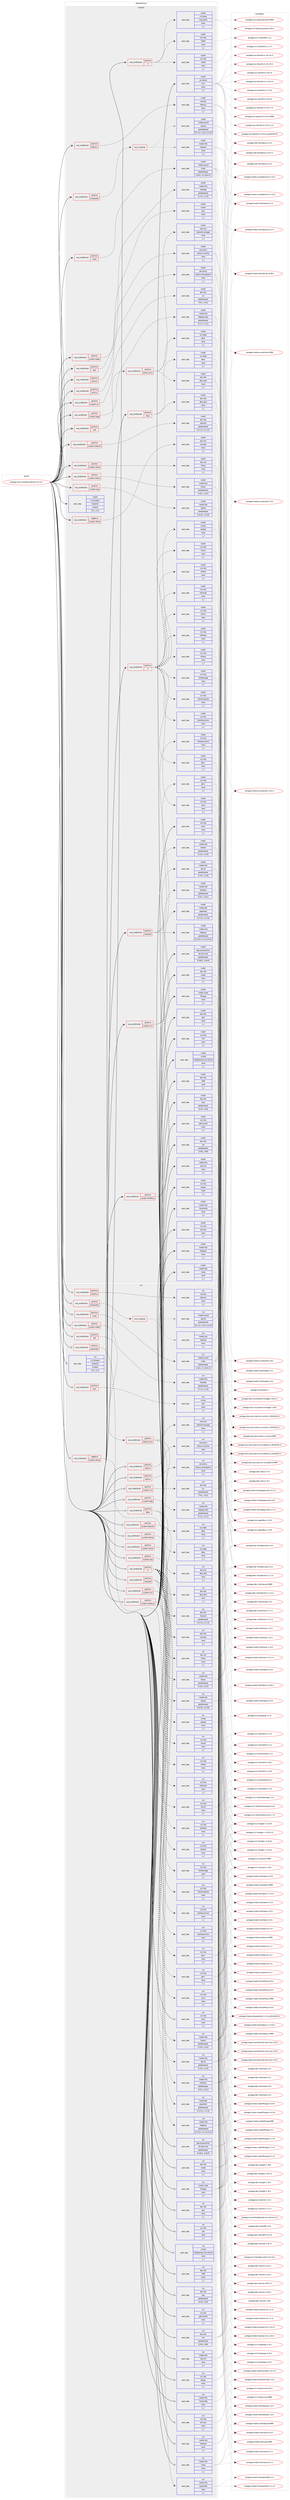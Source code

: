 digraph prolog {

# *************
# Graph options
# *************

newrank=true;
concentrate=true;
compound=true;
graph [rankdir=LR,fontname=Helvetica,fontsize=10,ranksep=1.5];#, ranksep=2.5, nodesep=0.2];
edge  [arrowhead=vee];
node  [fontname=Helvetica,fontsize=10];

# **********
# The ebuild
# **********

subgraph cluster_leftcol {
color=gray;
label=<<i>ebuild</i>>;
id [label="portage://mail-client/thunderbird-115.12.1", color=red, width=4, href="../mail-client/thunderbird-115.12.1.svg"];
}

# ****************
# The dependencies
# ****************

subgraph cluster_midcol {
color=gray;
label=<<i>dependencies</i>>;
subgraph cluster_compile {
fillcolor="#eeeeee";
style=filled;
label=<<i>compile</i>>;
subgraph cond69943 {
dependency277990 [label=<<TABLE BORDER="0" CELLBORDER="1" CELLSPACING="0" CELLPADDING="4"><TR><TD ROWSPAN="3" CELLPADDING="10">use_conditional</TD></TR><TR><TD>negative</TD></TR><TR><TD>system-librnp</TD></TR></TABLE>>, shape=none, color=red];
subgraph pack205790 {
dependency277991 [label=<<TABLE BORDER="0" CELLBORDER="1" CELLSPACING="0" CELLPADDING="4" WIDTH="220"><TR><TD ROWSPAN="6" CELLPADDING="30">pack_dep</TD></TR><TR><TD WIDTH="110">install</TD></TR><TR><TD>dev-libs</TD></TR><TR><TD>jsoncpp</TD></TR><TR><TD>none</TD></TR><TR><TD>[,,]</TD></TR></TABLE>>, shape=none, color=blue];
}
dependency277990:e -> dependency277991:w [weight=20,style="dashed",arrowhead="vee"];
}
id:e -> dependency277990:w [weight=20,style="solid",arrowhead="vee"];
subgraph cond69944 {
dependency277992 [label=<<TABLE BORDER="0" CELLBORDER="1" CELLSPACING="0" CELLPADDING="4"><TR><TD ROWSPAN="3" CELLPADDING="10">use_conditional</TD></TR><TR><TD>positive</TD></TR><TR><TD>X</TD></TR></TABLE>>, shape=none, color=red];
subgraph pack205791 {
dependency277993 [label=<<TABLE BORDER="0" CELLBORDER="1" CELLSPACING="0" CELLPADDING="4" WIDTH="220"><TR><TD ROWSPAN="6" CELLPADDING="30">pack_dep</TD></TR><TR><TD WIDTH="110">install</TD></TR><TR><TD>virtual</TD></TR><TR><TD>opengl</TD></TR><TR><TD>none</TD></TR><TR><TD>[,,]</TD></TR></TABLE>>, shape=none, color=blue];
}
dependency277992:e -> dependency277993:w [weight=20,style="dashed",arrowhead="vee"];
subgraph pack205792 {
dependency277994 [label=<<TABLE BORDER="0" CELLBORDER="1" CELLSPACING="0" CELLPADDING="4" WIDTH="220"><TR><TD ROWSPAN="6" CELLPADDING="30">pack_dep</TD></TR><TR><TD WIDTH="110">install</TD></TR><TR><TD>x11-libs</TD></TR><TR><TD>cairo</TD></TR><TR><TD>none</TD></TR><TR><TD>[,,]</TD></TR></TABLE>>, shape=none, color=blue];
}
dependency277992:e -> dependency277994:w [weight=20,style="dashed",arrowhead="vee"];
subgraph pack205793 {
dependency277995 [label=<<TABLE BORDER="0" CELLBORDER="1" CELLSPACING="0" CELLPADDING="4" WIDTH="220"><TR><TD ROWSPAN="6" CELLPADDING="30">pack_dep</TD></TR><TR><TD WIDTH="110">install</TD></TR><TR><TD>x11-libs</TD></TR><TR><TD>gtk+</TD></TR><TR><TD>none</TD></TR><TR><TD>[,,]</TD></TR></TABLE>>, shape=none, color=blue];
}
dependency277992:e -> dependency277995:w [weight=20,style="dashed",arrowhead="vee"];
subgraph pack205794 {
dependency277996 [label=<<TABLE BORDER="0" CELLBORDER="1" CELLSPACING="0" CELLPADDING="4" WIDTH="220"><TR><TD ROWSPAN="6" CELLPADDING="30">pack_dep</TD></TR><TR><TD WIDTH="110">install</TD></TR><TR><TD>x11-libs</TD></TR><TR><TD>libX11</TD></TR><TR><TD>none</TD></TR><TR><TD>[,,]</TD></TR></TABLE>>, shape=none, color=blue];
}
dependency277992:e -> dependency277996:w [weight=20,style="dashed",arrowhead="vee"];
subgraph pack205795 {
dependency277997 [label=<<TABLE BORDER="0" CELLBORDER="1" CELLSPACING="0" CELLPADDING="4" WIDTH="220"><TR><TD ROWSPAN="6" CELLPADDING="30">pack_dep</TD></TR><TR><TD WIDTH="110">install</TD></TR><TR><TD>x11-libs</TD></TR><TR><TD>libXcomposite</TD></TR><TR><TD>none</TD></TR><TR><TD>[,,]</TD></TR></TABLE>>, shape=none, color=blue];
}
dependency277992:e -> dependency277997:w [weight=20,style="dashed",arrowhead="vee"];
subgraph pack205796 {
dependency277998 [label=<<TABLE BORDER="0" CELLBORDER="1" CELLSPACING="0" CELLPADDING="4" WIDTH="220"><TR><TD ROWSPAN="6" CELLPADDING="30">pack_dep</TD></TR><TR><TD WIDTH="110">install</TD></TR><TR><TD>x11-libs</TD></TR><TR><TD>libXdamage</TD></TR><TR><TD>none</TD></TR><TR><TD>[,,]</TD></TR></TABLE>>, shape=none, color=blue];
}
dependency277992:e -> dependency277998:w [weight=20,style="dashed",arrowhead="vee"];
subgraph pack205797 {
dependency277999 [label=<<TABLE BORDER="0" CELLBORDER="1" CELLSPACING="0" CELLPADDING="4" WIDTH="220"><TR><TD ROWSPAN="6" CELLPADDING="30">pack_dep</TD></TR><TR><TD WIDTH="110">install</TD></TR><TR><TD>x11-libs</TD></TR><TR><TD>libXext</TD></TR><TR><TD>none</TD></TR><TR><TD>[,,]</TD></TR></TABLE>>, shape=none, color=blue];
}
dependency277992:e -> dependency277999:w [weight=20,style="dashed",arrowhead="vee"];
subgraph pack205798 {
dependency278000 [label=<<TABLE BORDER="0" CELLBORDER="1" CELLSPACING="0" CELLPADDING="4" WIDTH="220"><TR><TD ROWSPAN="6" CELLPADDING="30">pack_dep</TD></TR><TR><TD WIDTH="110">install</TD></TR><TR><TD>x11-libs</TD></TR><TR><TD>libXfixes</TD></TR><TR><TD>none</TD></TR><TR><TD>[,,]</TD></TR></TABLE>>, shape=none, color=blue];
}
dependency277992:e -> dependency278000:w [weight=20,style="dashed",arrowhead="vee"];
subgraph pack205799 {
dependency278001 [label=<<TABLE BORDER="0" CELLBORDER="1" CELLSPACING="0" CELLPADDING="4" WIDTH="220"><TR><TD ROWSPAN="6" CELLPADDING="30">pack_dep</TD></TR><TR><TD WIDTH="110">install</TD></TR><TR><TD>x11-libs</TD></TR><TR><TD>libxkbcommon</TD></TR><TR><TD>none</TD></TR><TR><TD>[,,]</TD></TR></TABLE>>, shape=none, color=blue];
}
dependency277992:e -> dependency278001:w [weight=20,style="dashed",arrowhead="vee"];
subgraph pack205800 {
dependency278002 [label=<<TABLE BORDER="0" CELLBORDER="1" CELLSPACING="0" CELLPADDING="4" WIDTH="220"><TR><TD ROWSPAN="6" CELLPADDING="30">pack_dep</TD></TR><TR><TD WIDTH="110">install</TD></TR><TR><TD>x11-libs</TD></TR><TR><TD>libXrandr</TD></TR><TR><TD>none</TD></TR><TR><TD>[,,]</TD></TR></TABLE>>, shape=none, color=blue];
}
dependency277992:e -> dependency278002:w [weight=20,style="dashed",arrowhead="vee"];
subgraph pack205801 {
dependency278003 [label=<<TABLE BORDER="0" CELLBORDER="1" CELLSPACING="0" CELLPADDING="4" WIDTH="220"><TR><TD ROWSPAN="6" CELLPADDING="30">pack_dep</TD></TR><TR><TD WIDTH="110">install</TD></TR><TR><TD>x11-libs</TD></TR><TR><TD>libXtst</TD></TR><TR><TD>none</TD></TR><TR><TD>[,,]</TD></TR></TABLE>>, shape=none, color=blue];
}
dependency277992:e -> dependency278003:w [weight=20,style="dashed",arrowhead="vee"];
subgraph pack205802 {
dependency278004 [label=<<TABLE BORDER="0" CELLBORDER="1" CELLSPACING="0" CELLPADDING="4" WIDTH="220"><TR><TD ROWSPAN="6" CELLPADDING="30">pack_dep</TD></TR><TR><TD WIDTH="110">install</TD></TR><TR><TD>x11-libs</TD></TR><TR><TD>libxcb</TD></TR><TR><TD>none</TD></TR><TR><TD>[,,]</TD></TR></TABLE>>, shape=none, color=blue];
}
dependency277992:e -> dependency278004:w [weight=20,style="dashed",arrowhead="vee"];
}
id:e -> dependency277992:w [weight=20,style="solid",arrowhead="vee"];
subgraph cond69945 {
dependency278005 [label=<<TABLE BORDER="0" CELLBORDER="1" CELLSPACING="0" CELLPADDING="4"><TR><TD ROWSPAN="3" CELLPADDING="10">use_conditional</TD></TR><TR><TD>positive</TD></TR><TR><TD>X</TD></TR></TABLE>>, shape=none, color=red];
subgraph pack205803 {
dependency278006 [label=<<TABLE BORDER="0" CELLBORDER="1" CELLSPACING="0" CELLPADDING="4" WIDTH="220"><TR><TD ROWSPAN="6" CELLPADDING="30">pack_dep</TD></TR><TR><TD WIDTH="110">install</TD></TR><TR><TD>x11-base</TD></TR><TR><TD>xorg-proto</TD></TR><TR><TD>none</TD></TR><TR><TD>[,,]</TD></TR></TABLE>>, shape=none, color=blue];
}
dependency278005:e -> dependency278006:w [weight=20,style="dashed",arrowhead="vee"];
subgraph pack205804 {
dependency278007 [label=<<TABLE BORDER="0" CELLBORDER="1" CELLSPACING="0" CELLPADDING="4" WIDTH="220"><TR><TD ROWSPAN="6" CELLPADDING="30">pack_dep</TD></TR><TR><TD WIDTH="110">install</TD></TR><TR><TD>x11-libs</TD></TR><TR><TD>libICE</TD></TR><TR><TD>none</TD></TR><TR><TD>[,,]</TD></TR></TABLE>>, shape=none, color=blue];
}
dependency278005:e -> dependency278007:w [weight=20,style="dashed",arrowhead="vee"];
subgraph pack205805 {
dependency278008 [label=<<TABLE BORDER="0" CELLBORDER="1" CELLSPACING="0" CELLPADDING="4" WIDTH="220"><TR><TD ROWSPAN="6" CELLPADDING="30">pack_dep</TD></TR><TR><TD WIDTH="110">install</TD></TR><TR><TD>x11-libs</TD></TR><TR><TD>libSM</TD></TR><TR><TD>none</TD></TR><TR><TD>[,,]</TD></TR></TABLE>>, shape=none, color=blue];
}
dependency278005:e -> dependency278008:w [weight=20,style="dashed",arrowhead="vee"];
}
id:e -> dependency278005:w [weight=20,style="solid",arrowhead="vee"];
subgraph cond69946 {
dependency278009 [label=<<TABLE BORDER="0" CELLBORDER="1" CELLSPACING="0" CELLPADDING="4"><TR><TD ROWSPAN="3" CELLPADDING="10">use_conditional</TD></TR><TR><TD>positive</TD></TR><TR><TD>dbus</TD></TR></TABLE>>, shape=none, color=red];
subgraph pack205806 {
dependency278010 [label=<<TABLE BORDER="0" CELLBORDER="1" CELLSPACING="0" CELLPADDING="4" WIDTH="220"><TR><TD ROWSPAN="6" CELLPADDING="30">pack_dep</TD></TR><TR><TD WIDTH="110">install</TD></TR><TR><TD>dev-libs</TD></TR><TR><TD>dbus-glib</TD></TR><TR><TD>none</TD></TR><TR><TD>[,,]</TD></TR></TABLE>>, shape=none, color=blue];
}
dependency278009:e -> dependency278010:w [weight=20,style="dashed",arrowhead="vee"];
subgraph pack205807 {
dependency278011 [label=<<TABLE BORDER="0" CELLBORDER="1" CELLSPACING="0" CELLPADDING="4" WIDTH="220"><TR><TD ROWSPAN="6" CELLPADDING="30">pack_dep</TD></TR><TR><TD WIDTH="110">install</TD></TR><TR><TD>sys-apps</TD></TR><TR><TD>dbus</TD></TR><TR><TD>none</TD></TR><TR><TD>[,,]</TD></TR></TABLE>>, shape=none, color=blue];
}
dependency278009:e -> dependency278011:w [weight=20,style="dashed",arrowhead="vee"];
}
id:e -> dependency278009:w [weight=20,style="solid",arrowhead="vee"];
subgraph cond69947 {
dependency278012 [label=<<TABLE BORDER="0" CELLBORDER="1" CELLSPACING="0" CELLPADDING="4"><TR><TD ROWSPAN="3" CELLPADDING="10">use_conditional</TD></TR><TR><TD>positive</TD></TR><TR><TD>jack</TD></TR></TABLE>>, shape=none, color=red];
subgraph pack205808 {
dependency278013 [label=<<TABLE BORDER="0" CELLBORDER="1" CELLSPACING="0" CELLPADDING="4" WIDTH="220"><TR><TD ROWSPAN="6" CELLPADDING="30">pack_dep</TD></TR><TR><TD WIDTH="110">install</TD></TR><TR><TD>virtual</TD></TR><TR><TD>jack</TD></TR><TR><TD>none</TD></TR><TR><TD>[,,]</TD></TR></TABLE>>, shape=none, color=blue];
}
dependency278012:e -> dependency278013:w [weight=20,style="dashed",arrowhead="vee"];
}
id:e -> dependency278012:w [weight=20,style="solid",arrowhead="vee"];
subgraph cond69948 {
dependency278014 [label=<<TABLE BORDER="0" CELLBORDER="1" CELLSPACING="0" CELLPADDING="4"><TR><TD ROWSPAN="3" CELLPADDING="10">use_conditional</TD></TR><TR><TD>positive</TD></TR><TR><TD>libproxy</TD></TR></TABLE>>, shape=none, color=red];
subgraph pack205809 {
dependency278015 [label=<<TABLE BORDER="0" CELLBORDER="1" CELLSPACING="0" CELLPADDING="4" WIDTH="220"><TR><TD ROWSPAN="6" CELLPADDING="30">pack_dep</TD></TR><TR><TD WIDTH="110">install</TD></TR><TR><TD>net-libs</TD></TR><TR><TD>libproxy</TD></TR><TR><TD>none</TD></TR><TR><TD>[,,]</TD></TR></TABLE>>, shape=none, color=blue];
}
dependency278014:e -> dependency278015:w [weight=20,style="dashed",arrowhead="vee"];
}
id:e -> dependency278014:w [weight=20,style="solid",arrowhead="vee"];
subgraph cond69949 {
dependency278016 [label=<<TABLE BORDER="0" CELLBORDER="1" CELLSPACING="0" CELLPADDING="4"><TR><TD ROWSPAN="3" CELLPADDING="10">use_conditional</TD></TR><TR><TD>positive</TD></TR><TR><TD>pulseaudio</TD></TR></TABLE>>, shape=none, color=red];
subgraph any2096 {
dependency278017 [label=<<TABLE BORDER="0" CELLBORDER="1" CELLSPACING="0" CELLPADDING="4"><TR><TD CELLPADDING="10">any_of_group</TD></TR></TABLE>>, shape=none, color=red];subgraph pack205810 {
dependency278018 [label=<<TABLE BORDER="0" CELLBORDER="1" CELLSPACING="0" CELLPADDING="4" WIDTH="220"><TR><TD ROWSPAN="6" CELLPADDING="30">pack_dep</TD></TR><TR><TD WIDTH="110">install</TD></TR><TR><TD>media-libs</TD></TR><TR><TD>libpulse</TD></TR><TR><TD>none</TD></TR><TR><TD>[,,]</TD></TR></TABLE>>, shape=none, color=blue];
}
dependency278017:e -> dependency278018:w [weight=20,style="dotted",arrowhead="oinv"];
subgraph pack205811 {
dependency278019 [label=<<TABLE BORDER="0" CELLBORDER="1" CELLSPACING="0" CELLPADDING="4" WIDTH="220"><TR><TD ROWSPAN="6" CELLPADDING="30">pack_dep</TD></TR><TR><TD WIDTH="110">install</TD></TR><TR><TD>media-sound</TD></TR><TR><TD>apulse</TD></TR><TR><TD>greaterequal</TD></TR><TR><TD>[0.1.12,,-r4,0.1.12-r4]</TD></TR></TABLE>>, shape=none, color=blue];
}
dependency278017:e -> dependency278019:w [weight=20,style="dotted",arrowhead="oinv"];
}
dependency278016:e -> dependency278017:w [weight=20,style="dashed",arrowhead="vee"];
}
id:e -> dependency278016:w [weight=20,style="solid",arrowhead="vee"];
subgraph cond69950 {
dependency278020 [label=<<TABLE BORDER="0" CELLBORDER="1" CELLSPACING="0" CELLPADDING="4"><TR><TD ROWSPAN="3" CELLPADDING="10">use_conditional</TD></TR><TR><TD>positive</TD></TR><TR><TD>selinux</TD></TR></TABLE>>, shape=none, color=red];
subgraph pack205812 {
dependency278021 [label=<<TABLE BORDER="0" CELLBORDER="1" CELLSPACING="0" CELLPADDING="4" WIDTH="220"><TR><TD ROWSPAN="6" CELLPADDING="30">pack_dep</TD></TR><TR><TD WIDTH="110">install</TD></TR><TR><TD>sec-policy</TD></TR><TR><TD>selinux-mozilla</TD></TR><TR><TD>none</TD></TR><TR><TD>[,,]</TD></TR></TABLE>>, shape=none, color=blue];
}
dependency278020:e -> dependency278021:w [weight=20,style="dashed",arrowhead="vee"];
}
id:e -> dependency278020:w [weight=20,style="solid",arrowhead="vee"];
subgraph cond69951 {
dependency278022 [label=<<TABLE BORDER="0" CELLBORDER="1" CELLSPACING="0" CELLPADDING="4"><TR><TD ROWSPAN="3" CELLPADDING="10">use_conditional</TD></TR><TR><TD>positive</TD></TR><TR><TD>selinux</TD></TR></TABLE>>, shape=none, color=red];
subgraph pack205813 {
dependency278023 [label=<<TABLE BORDER="0" CELLBORDER="1" CELLSPACING="0" CELLPADDING="4" WIDTH="220"><TR><TD ROWSPAN="6" CELLPADDING="30">pack_dep</TD></TR><TR><TD WIDTH="110">install</TD></TR><TR><TD>sec-policy</TD></TR><TR><TD>selinux-thunderbird</TD></TR><TR><TD>none</TD></TR><TR><TD>[,,]</TD></TR></TABLE>>, shape=none, color=blue];
}
dependency278022:e -> dependency278023:w [weight=20,style="dashed",arrowhead="vee"];
}
id:e -> dependency278022:w [weight=20,style="solid",arrowhead="vee"];
subgraph cond69952 {
dependency278024 [label=<<TABLE BORDER="0" CELLBORDER="1" CELLSPACING="0" CELLPADDING="4"><TR><TD ROWSPAN="3" CELLPADDING="10">use_conditional</TD></TR><TR><TD>positive</TD></TR><TR><TD>sndio</TD></TR></TABLE>>, shape=none, color=red];
subgraph pack205814 {
dependency278025 [label=<<TABLE BORDER="0" CELLBORDER="1" CELLSPACING="0" CELLPADDING="4" WIDTH="220"><TR><TD ROWSPAN="6" CELLPADDING="30">pack_dep</TD></TR><TR><TD WIDTH="110">install</TD></TR><TR><TD>media-sound</TD></TR><TR><TD>sndio</TD></TR><TR><TD>greaterequal</TD></TR><TR><TD>[1.8.0,,-r1,1.8.0-r1]</TD></TR></TABLE>>, shape=none, color=blue];
}
dependency278024:e -> dependency278025:w [weight=20,style="dashed",arrowhead="vee"];
}
id:e -> dependency278024:w [weight=20,style="solid",arrowhead="vee"];
subgraph cond69953 {
dependency278026 [label=<<TABLE BORDER="0" CELLBORDER="1" CELLSPACING="0" CELLPADDING="4"><TR><TD ROWSPAN="3" CELLPADDING="10">use_conditional</TD></TR><TR><TD>positive</TD></TR><TR><TD>system-av1</TD></TR></TABLE>>, shape=none, color=red];
subgraph pack205815 {
dependency278027 [label=<<TABLE BORDER="0" CELLBORDER="1" CELLSPACING="0" CELLPADDING="4" WIDTH="220"><TR><TD ROWSPAN="6" CELLPADDING="30">pack_dep</TD></TR><TR><TD WIDTH="110">install</TD></TR><TR><TD>media-libs</TD></TR><TR><TD>dav1d</TD></TR><TR><TD>greaterequal</TD></TR><TR><TD>[1.0.0,,,1.0.0]</TD></TR></TABLE>>, shape=none, color=blue];
}
dependency278026:e -> dependency278027:w [weight=20,style="dashed",arrowhead="vee"];
subgraph pack205816 {
dependency278028 [label=<<TABLE BORDER="0" CELLBORDER="1" CELLSPACING="0" CELLPADDING="4" WIDTH="220"><TR><TD ROWSPAN="6" CELLPADDING="30">pack_dep</TD></TR><TR><TD WIDTH="110">install</TD></TR><TR><TD>media-libs</TD></TR><TR><TD>libaom</TD></TR><TR><TD>greaterequal</TD></TR><TR><TD>[1.0.0,,,1.0.0]</TD></TR></TABLE>>, shape=none, color=blue];
}
dependency278026:e -> dependency278028:w [weight=20,style="dashed",arrowhead="vee"];
}
id:e -> dependency278026:w [weight=20,style="solid",arrowhead="vee"];
subgraph cond69954 {
dependency278029 [label=<<TABLE BORDER="0" CELLBORDER="1" CELLSPACING="0" CELLPADDING="4"><TR><TD ROWSPAN="3" CELLPADDING="10">use_conditional</TD></TR><TR><TD>positive</TD></TR><TR><TD>system-harfbuzz</TD></TR></TABLE>>, shape=none, color=red];
subgraph pack205817 {
dependency278030 [label=<<TABLE BORDER="0" CELLBORDER="1" CELLSPACING="0" CELLPADDING="4" WIDTH="220"><TR><TD ROWSPAN="6" CELLPADDING="30">pack_dep</TD></TR><TR><TD WIDTH="110">install</TD></TR><TR><TD>media-gfx</TD></TR><TR><TD>graphite2</TD></TR><TR><TD>greaterequal</TD></TR><TR><TD>[1.3.13,,,1.3.13]</TD></TR></TABLE>>, shape=none, color=blue];
}
dependency278029:e -> dependency278030:w [weight=20,style="dashed",arrowhead="vee"];
subgraph pack205818 {
dependency278031 [label=<<TABLE BORDER="0" CELLBORDER="1" CELLSPACING="0" CELLPADDING="4" WIDTH="220"><TR><TD ROWSPAN="6" CELLPADDING="30">pack_dep</TD></TR><TR><TD WIDTH="110">install</TD></TR><TR><TD>media-libs</TD></TR><TR><TD>harfbuzz</TD></TR><TR><TD>greaterequal</TD></TR><TR><TD>[2.8.1,,,2.8.1]</TD></TR></TABLE>>, shape=none, color=blue];
}
dependency278029:e -> dependency278031:w [weight=20,style="dashed",arrowhead="vee"];
}
id:e -> dependency278029:w [weight=20,style="solid",arrowhead="vee"];
subgraph cond69955 {
dependency278032 [label=<<TABLE BORDER="0" CELLBORDER="1" CELLSPACING="0" CELLPADDING="4"><TR><TD ROWSPAN="3" CELLPADDING="10">use_conditional</TD></TR><TR><TD>positive</TD></TR><TR><TD>system-icu</TD></TR></TABLE>>, shape=none, color=red];
subgraph pack205819 {
dependency278033 [label=<<TABLE BORDER="0" CELLBORDER="1" CELLSPACING="0" CELLPADDING="4" WIDTH="220"><TR><TD ROWSPAN="6" CELLPADDING="30">pack_dep</TD></TR><TR><TD WIDTH="110">install</TD></TR><TR><TD>dev-libs</TD></TR><TR><TD>icu</TD></TR><TR><TD>greaterequal</TD></TR><TR><TD>[74.1,,,74.1]</TD></TR></TABLE>>, shape=none, color=blue];
}
dependency278032:e -> dependency278033:w [weight=20,style="dashed",arrowhead="vee"];
}
id:e -> dependency278032:w [weight=20,style="solid",arrowhead="vee"];
subgraph cond69956 {
dependency278034 [label=<<TABLE BORDER="0" CELLBORDER="1" CELLSPACING="0" CELLPADDING="4"><TR><TD ROWSPAN="3" CELLPADDING="10">use_conditional</TD></TR><TR><TD>positive</TD></TR><TR><TD>system-jpeg</TD></TR></TABLE>>, shape=none, color=red];
subgraph pack205820 {
dependency278035 [label=<<TABLE BORDER="0" CELLBORDER="1" CELLSPACING="0" CELLPADDING="4" WIDTH="220"><TR><TD ROWSPAN="6" CELLPADDING="30">pack_dep</TD></TR><TR><TD WIDTH="110">install</TD></TR><TR><TD>media-libs</TD></TR><TR><TD>libjpeg-turbo</TD></TR><TR><TD>greaterequal</TD></TR><TR><TD>[1.2.1,,,1.2.1]</TD></TR></TABLE>>, shape=none, color=blue];
}
dependency278034:e -> dependency278035:w [weight=20,style="dashed",arrowhead="vee"];
}
id:e -> dependency278034:w [weight=20,style="solid",arrowhead="vee"];
subgraph cond69957 {
dependency278036 [label=<<TABLE BORDER="0" CELLBORDER="1" CELLSPACING="0" CELLPADDING="4"><TR><TD ROWSPAN="3" CELLPADDING="10">use_conditional</TD></TR><TR><TD>positive</TD></TR><TR><TD>system-libevent</TD></TR></TABLE>>, shape=none, color=red];
subgraph pack205821 {
dependency278037 [label=<<TABLE BORDER="0" CELLBORDER="1" CELLSPACING="0" CELLPADDING="4" WIDTH="220"><TR><TD ROWSPAN="6" CELLPADDING="30">pack_dep</TD></TR><TR><TD WIDTH="110">install</TD></TR><TR><TD>dev-libs</TD></TR><TR><TD>libevent</TD></TR><TR><TD>greaterequal</TD></TR><TR><TD>[2.1.12,,,2.1.12]</TD></TR></TABLE>>, shape=none, color=blue];
}
dependency278036:e -> dependency278037:w [weight=20,style="dashed",arrowhead="vee"];
}
id:e -> dependency278036:w [weight=20,style="solid",arrowhead="vee"];
subgraph cond69958 {
dependency278038 [label=<<TABLE BORDER="0" CELLBORDER="1" CELLSPACING="0" CELLPADDING="4"><TR><TD ROWSPAN="3" CELLPADDING="10">use_conditional</TD></TR><TR><TD>positive</TD></TR><TR><TD>system-librnp</TD></TR></TABLE>>, shape=none, color=red];
subgraph pack205822 {
dependency278039 [label=<<TABLE BORDER="0" CELLBORDER="1" CELLSPACING="0" CELLPADDING="4" WIDTH="220"><TR><TD ROWSPAN="6" CELLPADDING="30">pack_dep</TD></TR><TR><TD WIDTH="110">install</TD></TR><TR><TD>dev-util</TD></TR><TR><TD>librnp</TD></TR><TR><TD>none</TD></TR><TR><TD>[,,]</TD></TR></TABLE>>, shape=none, color=blue];
}
dependency278038:e -> dependency278039:w [weight=20,style="dashed",arrowhead="vee"];
}
id:e -> dependency278038:w [weight=20,style="solid",arrowhead="vee"];
subgraph cond69959 {
dependency278040 [label=<<TABLE BORDER="0" CELLBORDER="1" CELLSPACING="0" CELLPADDING="4"><TR><TD ROWSPAN="3" CELLPADDING="10">use_conditional</TD></TR><TR><TD>positive</TD></TR><TR><TD>system-libvpx</TD></TR></TABLE>>, shape=none, color=red];
subgraph pack205823 {
dependency278041 [label=<<TABLE BORDER="0" CELLBORDER="1" CELLSPACING="0" CELLPADDING="4" WIDTH="220"><TR><TD ROWSPAN="6" CELLPADDING="30">pack_dep</TD></TR><TR><TD WIDTH="110">install</TD></TR><TR><TD>media-libs</TD></TR><TR><TD>libvpx</TD></TR><TR><TD>greaterequal</TD></TR><TR><TD>[1.8.2,,,1.8.2]</TD></TR></TABLE>>, shape=none, color=blue];
}
dependency278040:e -> dependency278041:w [weight=20,style="dashed",arrowhead="vee"];
}
id:e -> dependency278040:w [weight=20,style="solid",arrowhead="vee"];
subgraph cond69960 {
dependency278042 [label=<<TABLE BORDER="0" CELLBORDER="1" CELLSPACING="0" CELLPADDING="4"><TR><TD ROWSPAN="3" CELLPADDING="10">use_conditional</TD></TR><TR><TD>positive</TD></TR><TR><TD>system-png</TD></TR></TABLE>>, shape=none, color=red];
subgraph pack205824 {
dependency278043 [label=<<TABLE BORDER="0" CELLBORDER="1" CELLSPACING="0" CELLPADDING="4" WIDTH="220"><TR><TD ROWSPAN="6" CELLPADDING="30">pack_dep</TD></TR><TR><TD WIDTH="110">install</TD></TR><TR><TD>media-libs</TD></TR><TR><TD>libpng</TD></TR><TR><TD>greaterequal</TD></TR><TR><TD>[1.6.35,,,1.6.35]</TD></TR></TABLE>>, shape=none, color=blue];
}
dependency278042:e -> dependency278043:w [weight=20,style="dashed",arrowhead="vee"];
}
id:e -> dependency278042:w [weight=20,style="solid",arrowhead="vee"];
subgraph cond69961 {
dependency278044 [label=<<TABLE BORDER="0" CELLBORDER="1" CELLSPACING="0" CELLPADDING="4"><TR><TD ROWSPAN="3" CELLPADDING="10">use_conditional</TD></TR><TR><TD>positive</TD></TR><TR><TD>system-webp</TD></TR></TABLE>>, shape=none, color=red];
subgraph pack205825 {
dependency278045 [label=<<TABLE BORDER="0" CELLBORDER="1" CELLSPACING="0" CELLPADDING="4" WIDTH="220"><TR><TD ROWSPAN="6" CELLPADDING="30">pack_dep</TD></TR><TR><TD WIDTH="110">install</TD></TR><TR><TD>media-libs</TD></TR><TR><TD>libwebp</TD></TR><TR><TD>greaterequal</TD></TR><TR><TD>[1.1.0,,,1.1.0]</TD></TR></TABLE>>, shape=none, color=blue];
}
dependency278044:e -> dependency278045:w [weight=20,style="dashed",arrowhead="vee"];
}
id:e -> dependency278044:w [weight=20,style="solid",arrowhead="vee"];
subgraph cond69962 {
dependency278046 [label=<<TABLE BORDER="0" CELLBORDER="1" CELLSPACING="0" CELLPADDING="4"><TR><TD ROWSPAN="3" CELLPADDING="10">use_conditional</TD></TR><TR><TD>positive</TD></TR><TR><TD>wayland</TD></TR></TABLE>>, shape=none, color=red];
subgraph pack205826 {
dependency278047 [label=<<TABLE BORDER="0" CELLBORDER="1" CELLSPACING="0" CELLPADDING="4" WIDTH="220"><TR><TD ROWSPAN="6" CELLPADDING="30">pack_dep</TD></TR><TR><TD WIDTH="110">install</TD></TR><TR><TD>media-libs</TD></TR><TR><TD>libepoxy</TD></TR><TR><TD>greaterequal</TD></TR><TR><TD>[1.5.10,,-r1,1.5.10-r1]</TD></TR></TABLE>>, shape=none, color=blue];
}
dependency278046:e -> dependency278047:w [weight=20,style="dashed",arrowhead="vee"];
subgraph pack205827 {
dependency278048 [label=<<TABLE BORDER="0" CELLBORDER="1" CELLSPACING="0" CELLPADDING="4" WIDTH="220"><TR><TD ROWSPAN="6" CELLPADDING="30">pack_dep</TD></TR><TR><TD WIDTH="110">install</TD></TR><TR><TD>x11-libs</TD></TR><TR><TD>gtk+</TD></TR><TR><TD>none</TD></TR><TR><TD>[,,]</TD></TR></TABLE>>, shape=none, color=blue];
}
dependency278046:e -> dependency278048:w [weight=20,style="dashed",arrowhead="vee"];
subgraph pack205828 {
dependency278049 [label=<<TABLE BORDER="0" CELLBORDER="1" CELLSPACING="0" CELLPADDING="4" WIDTH="220"><TR><TD ROWSPAN="6" CELLPADDING="30">pack_dep</TD></TR><TR><TD WIDTH="110">install</TD></TR><TR><TD>x11-libs</TD></TR><TR><TD>libxkbcommon</TD></TR><TR><TD>none</TD></TR><TR><TD>[,,]</TD></TR></TABLE>>, shape=none, color=blue];
}
dependency278046:e -> dependency278049:w [weight=20,style="dashed",arrowhead="vee"];
}
id:e -> dependency278046:w [weight=20,style="solid",arrowhead="vee"];
subgraph cond69963 {
dependency278050 [label=<<TABLE BORDER="0" CELLBORDER="1" CELLSPACING="0" CELLPADDING="4"><TR><TD ROWSPAN="3" CELLPADDING="10">use_conditional</TD></TR><TR><TD>positive</TD></TR><TR><TD>wifi</TD></TR></TABLE>>, shape=none, color=red];
subgraph cond69964 {
dependency278051 [label=<<TABLE BORDER="0" CELLBORDER="1" CELLSPACING="0" CELLPADDING="4"><TR><TD ROWSPAN="3" CELLPADDING="10">use_conditional</TD></TR><TR><TD>positive</TD></TR><TR><TD>kernel_linux</TD></TR></TABLE>>, shape=none, color=red];
subgraph pack205829 {
dependency278052 [label=<<TABLE BORDER="0" CELLBORDER="1" CELLSPACING="0" CELLPADDING="4" WIDTH="220"><TR><TD ROWSPAN="6" CELLPADDING="30">pack_dep</TD></TR><TR><TD WIDTH="110">install</TD></TR><TR><TD>dev-libs</TD></TR><TR><TD>dbus-glib</TD></TR><TR><TD>none</TD></TR><TR><TD>[,,]</TD></TR></TABLE>>, shape=none, color=blue];
}
dependency278051:e -> dependency278052:w [weight=20,style="dashed",arrowhead="vee"];
subgraph pack205830 {
dependency278053 [label=<<TABLE BORDER="0" CELLBORDER="1" CELLSPACING="0" CELLPADDING="4" WIDTH="220"><TR><TD ROWSPAN="6" CELLPADDING="30">pack_dep</TD></TR><TR><TD WIDTH="110">install</TD></TR><TR><TD>net-misc</TD></TR><TR><TD>networkmanager</TD></TR><TR><TD>none</TD></TR><TR><TD>[,,]</TD></TR></TABLE>>, shape=none, color=blue];
}
dependency278051:e -> dependency278053:w [weight=20,style="dashed",arrowhead="vee"];
subgraph pack205831 {
dependency278054 [label=<<TABLE BORDER="0" CELLBORDER="1" CELLSPACING="0" CELLPADDING="4" WIDTH="220"><TR><TD ROWSPAN="6" CELLPADDING="30">pack_dep</TD></TR><TR><TD WIDTH="110">install</TD></TR><TR><TD>sys-apps</TD></TR><TR><TD>dbus</TD></TR><TR><TD>none</TD></TR><TR><TD>[,,]</TD></TR></TABLE>>, shape=none, color=blue];
}
dependency278051:e -> dependency278054:w [weight=20,style="dashed",arrowhead="vee"];
}
dependency278050:e -> dependency278051:w [weight=20,style="dashed",arrowhead="vee"];
}
id:e -> dependency278050:w [weight=20,style="solid",arrowhead="vee"];
subgraph pack205832 {
dependency278055 [label=<<TABLE BORDER="0" CELLBORDER="1" CELLSPACING="0" CELLPADDING="4" WIDTH="220"><TR><TD ROWSPAN="6" CELLPADDING="30">pack_dep</TD></TR><TR><TD WIDTH="110">install</TD></TR><TR><TD>app-accessibility</TD></TR><TR><TD>at-spi2-core</TD></TR><TR><TD>greaterequal</TD></TR><TR><TD>[2.46.0,,,2.46.0]</TD></TR></TABLE>>, shape=none, color=blue];
}
id:e -> dependency278055:w [weight=20,style="solid",arrowhead="vee"];
subgraph pack205833 {
dependency278056 [label=<<TABLE BORDER="0" CELLBORDER="1" CELLSPACING="0" CELLPADDING="4" WIDTH="220"><TR><TD ROWSPAN="6" CELLPADDING="30">pack_dep</TD></TR><TR><TD WIDTH="110">install</TD></TR><TR><TD>dev-libs</TD></TR><TR><TD>expat</TD></TR><TR><TD>none</TD></TR><TR><TD>[,,]</TD></TR></TABLE>>, shape=none, color=blue];
}
id:e -> dependency278056:w [weight=20,style="solid",arrowhead="vee"];
subgraph pack205834 {
dependency278057 [label=<<TABLE BORDER="0" CELLBORDER="1" CELLSPACING="0" CELLPADDING="4" WIDTH="220"><TR><TD ROWSPAN="6" CELLPADDING="30">pack_dep</TD></TR><TR><TD WIDTH="110">install</TD></TR><TR><TD>dev-libs</TD></TR><TR><TD>glib</TD></TR><TR><TD>none</TD></TR><TR><TD>[,,]</TD></TR></TABLE>>, shape=none, color=blue];
}
id:e -> dependency278057:w [weight=20,style="solid",arrowhead="vee"];
subgraph pack205835 {
dependency278058 [label=<<TABLE BORDER="0" CELLBORDER="1" CELLSPACING="0" CELLPADDING="4" WIDTH="220"><TR><TD ROWSPAN="6" CELLPADDING="30">pack_dep</TD></TR><TR><TD WIDTH="110">install</TD></TR><TR><TD>dev-libs</TD></TR><TR><TD>libffi</TD></TR><TR><TD>none</TD></TR><TR><TD>[,,]</TD></TR></TABLE>>, shape=none, color=blue];
}
id:e -> dependency278058:w [weight=20,style="solid",arrowhead="vee"];
subgraph pack205836 {
dependency278059 [label=<<TABLE BORDER="0" CELLBORDER="1" CELLSPACING="0" CELLPADDING="4" WIDTH="220"><TR><TD ROWSPAN="6" CELLPADDING="30">pack_dep</TD></TR><TR><TD WIDTH="110">install</TD></TR><TR><TD>dev-libs</TD></TR><TR><TD>nspr</TD></TR><TR><TD>greaterequal</TD></TR><TR><TD>[4.35,,,4.35]</TD></TR></TABLE>>, shape=none, color=blue];
}
id:e -> dependency278059:w [weight=20,style="solid",arrowhead="vee"];
subgraph pack205837 {
dependency278060 [label=<<TABLE BORDER="0" CELLBORDER="1" CELLSPACING="0" CELLPADDING="4" WIDTH="220"><TR><TD ROWSPAN="6" CELLPADDING="30">pack_dep</TD></TR><TR><TD WIDTH="110">install</TD></TR><TR><TD>dev-libs</TD></TR><TR><TD>nss</TD></TR><TR><TD>greaterequal</TD></TR><TR><TD>[3.90,,,3.90]</TD></TR></TABLE>>, shape=none, color=blue];
}
id:e -> dependency278060:w [weight=20,style="solid",arrowhead="vee"];
subgraph pack205838 {
dependency278061 [label=<<TABLE BORDER="0" CELLBORDER="1" CELLSPACING="0" CELLPADDING="4" WIDTH="220"><TR><TD ROWSPAN="6" CELLPADDING="30">pack_dep</TD></TR><TR><TD WIDTH="110">install</TD></TR><TR><TD>media-libs</TD></TR><TR><TD>alsa-lib</TD></TR><TR><TD>none</TD></TR><TR><TD>[,,]</TD></TR></TABLE>>, shape=none, color=blue];
}
id:e -> dependency278061:w [weight=20,style="solid",arrowhead="vee"];
subgraph pack205839 {
dependency278062 [label=<<TABLE BORDER="0" CELLBORDER="1" CELLSPACING="0" CELLPADDING="4" WIDTH="220"><TR><TD ROWSPAN="6" CELLPADDING="30">pack_dep</TD></TR><TR><TD WIDTH="110">install</TD></TR><TR><TD>media-libs</TD></TR><TR><TD>fontconfig</TD></TR><TR><TD>none</TD></TR><TR><TD>[,,]</TD></TR></TABLE>>, shape=none, color=blue];
}
id:e -> dependency278062:w [weight=20,style="solid",arrowhead="vee"];
subgraph pack205840 {
dependency278063 [label=<<TABLE BORDER="0" CELLBORDER="1" CELLSPACING="0" CELLPADDING="4" WIDTH="220"><TR><TD ROWSPAN="6" CELLPADDING="30">pack_dep</TD></TR><TR><TD WIDTH="110">install</TD></TR><TR><TD>media-libs</TD></TR><TR><TD>freetype</TD></TR><TR><TD>none</TD></TR><TR><TD>[,,]</TD></TR></TABLE>>, shape=none, color=blue];
}
id:e -> dependency278063:w [weight=20,style="solid",arrowhead="vee"];
subgraph pack205841 {
dependency278064 [label=<<TABLE BORDER="0" CELLBORDER="1" CELLSPACING="0" CELLPADDING="4" WIDTH="220"><TR><TD ROWSPAN="6" CELLPADDING="30">pack_dep</TD></TR><TR><TD WIDTH="110">install</TD></TR><TR><TD>media-libs</TD></TR><TR><TD>mesa</TD></TR><TR><TD>none</TD></TR><TR><TD>[,,]</TD></TR></TABLE>>, shape=none, color=blue];
}
id:e -> dependency278064:w [weight=20,style="solid",arrowhead="vee"];
subgraph pack205842 {
dependency278065 [label=<<TABLE BORDER="0" CELLBORDER="1" CELLSPACING="0" CELLPADDING="4" WIDTH="220"><TR><TD ROWSPAN="6" CELLPADDING="30">pack_dep</TD></TR><TR><TD WIDTH="110">install</TD></TR><TR><TD>media-video</TD></TR><TR><TD>ffmpeg</TD></TR><TR><TD>none</TD></TR><TR><TD>[,,]</TD></TR></TABLE>>, shape=none, color=blue];
}
id:e -> dependency278065:w [weight=20,style="solid",arrowhead="vee"];
subgraph pack205843 {
dependency278066 [label=<<TABLE BORDER="0" CELLBORDER="1" CELLSPACING="0" CELLPADDING="4" WIDTH="220"><TR><TD ROWSPAN="6" CELLPADDING="30">pack_dep</TD></TR><TR><TD WIDTH="110">install</TD></TR><TR><TD>sys-libs</TD></TR><TR><TD>zlib</TD></TR><TR><TD>none</TD></TR><TR><TD>[,,]</TD></TR></TABLE>>, shape=none, color=blue];
}
id:e -> dependency278066:w [weight=20,style="solid",arrowhead="vee"];
subgraph pack205844 {
dependency278067 [label=<<TABLE BORDER="0" CELLBORDER="1" CELLSPACING="0" CELLPADDING="4" WIDTH="220"><TR><TD ROWSPAN="6" CELLPADDING="30">pack_dep</TD></TR><TR><TD WIDTH="110">install</TD></TR><TR><TD>virtual</TD></TR><TR><TD>freedesktop-icon-theme</TD></TR><TR><TD>none</TD></TR><TR><TD>[,,]</TD></TR></TABLE>>, shape=none, color=blue];
}
id:e -> dependency278067:w [weight=20,style="solid",arrowhead="vee"];
subgraph pack205845 {
dependency278068 [label=<<TABLE BORDER="0" CELLBORDER="1" CELLSPACING="0" CELLPADDING="4" WIDTH="220"><TR><TD ROWSPAN="6" CELLPADDING="30">pack_dep</TD></TR><TR><TD WIDTH="110">install</TD></TR><TR><TD>x11-libs</TD></TR><TR><TD>cairo</TD></TR><TR><TD>none</TD></TR><TR><TD>[,,]</TD></TR></TABLE>>, shape=none, color=blue];
}
id:e -> dependency278068:w [weight=20,style="solid",arrowhead="vee"];
subgraph pack205846 {
dependency278069 [label=<<TABLE BORDER="0" CELLBORDER="1" CELLSPACING="0" CELLPADDING="4" WIDTH="220"><TR><TD ROWSPAN="6" CELLPADDING="30">pack_dep</TD></TR><TR><TD WIDTH="110">install</TD></TR><TR><TD>x11-libs</TD></TR><TR><TD>gdk-pixbuf</TD></TR><TR><TD>none</TD></TR><TR><TD>[,,]</TD></TR></TABLE>>, shape=none, color=blue];
}
id:e -> dependency278069:w [weight=20,style="solid",arrowhead="vee"];
subgraph pack205847 {
dependency278070 [label=<<TABLE BORDER="0" CELLBORDER="1" CELLSPACING="0" CELLPADDING="4" WIDTH="220"><TR><TD ROWSPAN="6" CELLPADDING="30">pack_dep</TD></TR><TR><TD WIDTH="110">install</TD></TR><TR><TD>x11-libs</TD></TR><TR><TD>pango</TD></TR><TR><TD>none</TD></TR><TR><TD>[,,]</TD></TR></TABLE>>, shape=none, color=blue];
}
id:e -> dependency278070:w [weight=20,style="solid",arrowhead="vee"];
subgraph pack205848 {
dependency278071 [label=<<TABLE BORDER="0" CELLBORDER="1" CELLSPACING="0" CELLPADDING="4" WIDTH="220"><TR><TD ROWSPAN="6" CELLPADDING="30">pack_dep</TD></TR><TR><TD WIDTH="110">install</TD></TR><TR><TD>x11-libs</TD></TR><TR><TD>pixman</TD></TR><TR><TD>none</TD></TR><TR><TD>[,,]</TD></TR></TABLE>>, shape=none, color=blue];
}
id:e -> dependency278071:w [weight=20,style="solid",arrowhead="vee"];
subgraph pack205849 {
dependency278072 [label=<<TABLE BORDER="0" CELLBORDER="1" CELLSPACING="0" CELLPADDING="4" WIDTH="220"><TR><TD ROWSPAN="6" CELLPADDING="30">pack_dep</TD></TR><TR><TD WIDTH="110">install</TD></TR><TR><TD>sys-devel</TD></TR><TR><TD>llvm</TD></TR><TR><TD>none</TD></TR><TR><TD>[,,]</TD></TR></TABLE>>, shape=none, color=blue];
}
id:e -> dependency278072:w [weight=20,style="solid",arrowhead="vee"];
subgraph pack205850 {
dependency278073 [label=<<TABLE BORDER="0" CELLBORDER="1" CELLSPACING="0" CELLPADDING="4" WIDTH="220"><TR><TD ROWSPAN="6" CELLPADDING="30">pack_dep</TD></TR><TR><TD WIDTH="110">install</TD></TR><TR><TD>x11-plugins</TD></TR><TR><TD>enigmail</TD></TR><TR><TD>smaller</TD></TR><TR><TD>[2.2,,,2.2]</TD></TR></TABLE>>, shape=none, color=blue];
}
id:e -> dependency278073:w [weight=20,style="solid",arrowhead="vee"];
}
subgraph cluster_compileandrun {
fillcolor="#eeeeee";
style=filled;
label=<<i>compile and run</i>>;
}
subgraph cluster_run {
fillcolor="#eeeeee";
style=filled;
label=<<i>run</i>>;
subgraph cond69965 {
dependency278074 [label=<<TABLE BORDER="0" CELLBORDER="1" CELLSPACING="0" CELLPADDING="4"><TR><TD ROWSPAN="3" CELLPADDING="10">use_conditional</TD></TR><TR><TD>negative</TD></TR><TR><TD>system-librnp</TD></TR></TABLE>>, shape=none, color=red];
subgraph pack205851 {
dependency278075 [label=<<TABLE BORDER="0" CELLBORDER="1" CELLSPACING="0" CELLPADDING="4" WIDTH="220"><TR><TD ROWSPAN="6" CELLPADDING="30">pack_dep</TD></TR><TR><TD WIDTH="110">run</TD></TR><TR><TD>dev-libs</TD></TR><TR><TD>jsoncpp</TD></TR><TR><TD>none</TD></TR><TR><TD>[,,]</TD></TR></TABLE>>, shape=none, color=blue];
}
dependency278074:e -> dependency278075:w [weight=20,style="dashed",arrowhead="vee"];
}
id:e -> dependency278074:w [weight=20,style="solid",arrowhead="odot"];
subgraph cond69966 {
dependency278076 [label=<<TABLE BORDER="0" CELLBORDER="1" CELLSPACING="0" CELLPADDING="4"><TR><TD ROWSPAN="3" CELLPADDING="10">use_conditional</TD></TR><TR><TD>positive</TD></TR><TR><TD>X</TD></TR></TABLE>>, shape=none, color=red];
subgraph pack205852 {
dependency278077 [label=<<TABLE BORDER="0" CELLBORDER="1" CELLSPACING="0" CELLPADDING="4" WIDTH="220"><TR><TD ROWSPAN="6" CELLPADDING="30">pack_dep</TD></TR><TR><TD WIDTH="110">run</TD></TR><TR><TD>virtual</TD></TR><TR><TD>opengl</TD></TR><TR><TD>none</TD></TR><TR><TD>[,,]</TD></TR></TABLE>>, shape=none, color=blue];
}
dependency278076:e -> dependency278077:w [weight=20,style="dashed",arrowhead="vee"];
subgraph pack205853 {
dependency278078 [label=<<TABLE BORDER="0" CELLBORDER="1" CELLSPACING="0" CELLPADDING="4" WIDTH="220"><TR><TD ROWSPAN="6" CELLPADDING="30">pack_dep</TD></TR><TR><TD WIDTH="110">run</TD></TR><TR><TD>x11-libs</TD></TR><TR><TD>cairo</TD></TR><TR><TD>none</TD></TR><TR><TD>[,,]</TD></TR></TABLE>>, shape=none, color=blue];
}
dependency278076:e -> dependency278078:w [weight=20,style="dashed",arrowhead="vee"];
subgraph pack205854 {
dependency278079 [label=<<TABLE BORDER="0" CELLBORDER="1" CELLSPACING="0" CELLPADDING="4" WIDTH="220"><TR><TD ROWSPAN="6" CELLPADDING="30">pack_dep</TD></TR><TR><TD WIDTH="110">run</TD></TR><TR><TD>x11-libs</TD></TR><TR><TD>gtk+</TD></TR><TR><TD>none</TD></TR><TR><TD>[,,]</TD></TR></TABLE>>, shape=none, color=blue];
}
dependency278076:e -> dependency278079:w [weight=20,style="dashed",arrowhead="vee"];
subgraph pack205855 {
dependency278080 [label=<<TABLE BORDER="0" CELLBORDER="1" CELLSPACING="0" CELLPADDING="4" WIDTH="220"><TR><TD ROWSPAN="6" CELLPADDING="30">pack_dep</TD></TR><TR><TD WIDTH="110">run</TD></TR><TR><TD>x11-libs</TD></TR><TR><TD>libX11</TD></TR><TR><TD>none</TD></TR><TR><TD>[,,]</TD></TR></TABLE>>, shape=none, color=blue];
}
dependency278076:e -> dependency278080:w [weight=20,style="dashed",arrowhead="vee"];
subgraph pack205856 {
dependency278081 [label=<<TABLE BORDER="0" CELLBORDER="1" CELLSPACING="0" CELLPADDING="4" WIDTH="220"><TR><TD ROWSPAN="6" CELLPADDING="30">pack_dep</TD></TR><TR><TD WIDTH="110">run</TD></TR><TR><TD>x11-libs</TD></TR><TR><TD>libXcomposite</TD></TR><TR><TD>none</TD></TR><TR><TD>[,,]</TD></TR></TABLE>>, shape=none, color=blue];
}
dependency278076:e -> dependency278081:w [weight=20,style="dashed",arrowhead="vee"];
subgraph pack205857 {
dependency278082 [label=<<TABLE BORDER="0" CELLBORDER="1" CELLSPACING="0" CELLPADDING="4" WIDTH="220"><TR><TD ROWSPAN="6" CELLPADDING="30">pack_dep</TD></TR><TR><TD WIDTH="110">run</TD></TR><TR><TD>x11-libs</TD></TR><TR><TD>libXdamage</TD></TR><TR><TD>none</TD></TR><TR><TD>[,,]</TD></TR></TABLE>>, shape=none, color=blue];
}
dependency278076:e -> dependency278082:w [weight=20,style="dashed",arrowhead="vee"];
subgraph pack205858 {
dependency278083 [label=<<TABLE BORDER="0" CELLBORDER="1" CELLSPACING="0" CELLPADDING="4" WIDTH="220"><TR><TD ROWSPAN="6" CELLPADDING="30">pack_dep</TD></TR><TR><TD WIDTH="110">run</TD></TR><TR><TD>x11-libs</TD></TR><TR><TD>libXext</TD></TR><TR><TD>none</TD></TR><TR><TD>[,,]</TD></TR></TABLE>>, shape=none, color=blue];
}
dependency278076:e -> dependency278083:w [weight=20,style="dashed",arrowhead="vee"];
subgraph pack205859 {
dependency278084 [label=<<TABLE BORDER="0" CELLBORDER="1" CELLSPACING="0" CELLPADDING="4" WIDTH="220"><TR><TD ROWSPAN="6" CELLPADDING="30">pack_dep</TD></TR><TR><TD WIDTH="110">run</TD></TR><TR><TD>x11-libs</TD></TR><TR><TD>libXfixes</TD></TR><TR><TD>none</TD></TR><TR><TD>[,,]</TD></TR></TABLE>>, shape=none, color=blue];
}
dependency278076:e -> dependency278084:w [weight=20,style="dashed",arrowhead="vee"];
subgraph pack205860 {
dependency278085 [label=<<TABLE BORDER="0" CELLBORDER="1" CELLSPACING="0" CELLPADDING="4" WIDTH="220"><TR><TD ROWSPAN="6" CELLPADDING="30">pack_dep</TD></TR><TR><TD WIDTH="110">run</TD></TR><TR><TD>x11-libs</TD></TR><TR><TD>libxkbcommon</TD></TR><TR><TD>none</TD></TR><TR><TD>[,,]</TD></TR></TABLE>>, shape=none, color=blue];
}
dependency278076:e -> dependency278085:w [weight=20,style="dashed",arrowhead="vee"];
subgraph pack205861 {
dependency278086 [label=<<TABLE BORDER="0" CELLBORDER="1" CELLSPACING="0" CELLPADDING="4" WIDTH="220"><TR><TD ROWSPAN="6" CELLPADDING="30">pack_dep</TD></TR><TR><TD WIDTH="110">run</TD></TR><TR><TD>x11-libs</TD></TR><TR><TD>libXrandr</TD></TR><TR><TD>none</TD></TR><TR><TD>[,,]</TD></TR></TABLE>>, shape=none, color=blue];
}
dependency278076:e -> dependency278086:w [weight=20,style="dashed",arrowhead="vee"];
subgraph pack205862 {
dependency278087 [label=<<TABLE BORDER="0" CELLBORDER="1" CELLSPACING="0" CELLPADDING="4" WIDTH="220"><TR><TD ROWSPAN="6" CELLPADDING="30">pack_dep</TD></TR><TR><TD WIDTH="110">run</TD></TR><TR><TD>x11-libs</TD></TR><TR><TD>libXtst</TD></TR><TR><TD>none</TD></TR><TR><TD>[,,]</TD></TR></TABLE>>, shape=none, color=blue];
}
dependency278076:e -> dependency278087:w [weight=20,style="dashed",arrowhead="vee"];
subgraph pack205863 {
dependency278088 [label=<<TABLE BORDER="0" CELLBORDER="1" CELLSPACING="0" CELLPADDING="4" WIDTH="220"><TR><TD ROWSPAN="6" CELLPADDING="30">pack_dep</TD></TR><TR><TD WIDTH="110">run</TD></TR><TR><TD>x11-libs</TD></TR><TR><TD>libxcb</TD></TR><TR><TD>none</TD></TR><TR><TD>[,,]</TD></TR></TABLE>>, shape=none, color=blue];
}
dependency278076:e -> dependency278088:w [weight=20,style="dashed",arrowhead="vee"];
}
id:e -> dependency278076:w [weight=20,style="solid",arrowhead="odot"];
subgraph cond69967 {
dependency278089 [label=<<TABLE BORDER="0" CELLBORDER="1" CELLSPACING="0" CELLPADDING="4"><TR><TD ROWSPAN="3" CELLPADDING="10">use_conditional</TD></TR><TR><TD>positive</TD></TR><TR><TD>dbus</TD></TR></TABLE>>, shape=none, color=red];
subgraph pack205864 {
dependency278090 [label=<<TABLE BORDER="0" CELLBORDER="1" CELLSPACING="0" CELLPADDING="4" WIDTH="220"><TR><TD ROWSPAN="6" CELLPADDING="30">pack_dep</TD></TR><TR><TD WIDTH="110">run</TD></TR><TR><TD>dev-libs</TD></TR><TR><TD>dbus-glib</TD></TR><TR><TD>none</TD></TR><TR><TD>[,,]</TD></TR></TABLE>>, shape=none, color=blue];
}
dependency278089:e -> dependency278090:w [weight=20,style="dashed",arrowhead="vee"];
subgraph pack205865 {
dependency278091 [label=<<TABLE BORDER="0" CELLBORDER="1" CELLSPACING="0" CELLPADDING="4" WIDTH="220"><TR><TD ROWSPAN="6" CELLPADDING="30">pack_dep</TD></TR><TR><TD WIDTH="110">run</TD></TR><TR><TD>sys-apps</TD></TR><TR><TD>dbus</TD></TR><TR><TD>none</TD></TR><TR><TD>[,,]</TD></TR></TABLE>>, shape=none, color=blue];
}
dependency278089:e -> dependency278091:w [weight=20,style="dashed",arrowhead="vee"];
}
id:e -> dependency278089:w [weight=20,style="solid",arrowhead="odot"];
subgraph cond69968 {
dependency278092 [label=<<TABLE BORDER="0" CELLBORDER="1" CELLSPACING="0" CELLPADDING="4"><TR><TD ROWSPAN="3" CELLPADDING="10">use_conditional</TD></TR><TR><TD>positive</TD></TR><TR><TD>jack</TD></TR></TABLE>>, shape=none, color=red];
subgraph pack205866 {
dependency278093 [label=<<TABLE BORDER="0" CELLBORDER="1" CELLSPACING="0" CELLPADDING="4" WIDTH="220"><TR><TD ROWSPAN="6" CELLPADDING="30">pack_dep</TD></TR><TR><TD WIDTH="110">run</TD></TR><TR><TD>virtual</TD></TR><TR><TD>jack</TD></TR><TR><TD>none</TD></TR><TR><TD>[,,]</TD></TR></TABLE>>, shape=none, color=blue];
}
dependency278092:e -> dependency278093:w [weight=20,style="dashed",arrowhead="vee"];
}
id:e -> dependency278092:w [weight=20,style="solid",arrowhead="odot"];
subgraph cond69969 {
dependency278094 [label=<<TABLE BORDER="0" CELLBORDER="1" CELLSPACING="0" CELLPADDING="4"><TR><TD ROWSPAN="3" CELLPADDING="10">use_conditional</TD></TR><TR><TD>positive</TD></TR><TR><TD>libproxy</TD></TR></TABLE>>, shape=none, color=red];
subgraph pack205867 {
dependency278095 [label=<<TABLE BORDER="0" CELLBORDER="1" CELLSPACING="0" CELLPADDING="4" WIDTH="220"><TR><TD ROWSPAN="6" CELLPADDING="30">pack_dep</TD></TR><TR><TD WIDTH="110">run</TD></TR><TR><TD>net-libs</TD></TR><TR><TD>libproxy</TD></TR><TR><TD>none</TD></TR><TR><TD>[,,]</TD></TR></TABLE>>, shape=none, color=blue];
}
dependency278094:e -> dependency278095:w [weight=20,style="dashed",arrowhead="vee"];
}
id:e -> dependency278094:w [weight=20,style="solid",arrowhead="odot"];
subgraph cond69970 {
dependency278096 [label=<<TABLE BORDER="0" CELLBORDER="1" CELLSPACING="0" CELLPADDING="4"><TR><TD ROWSPAN="3" CELLPADDING="10">use_conditional</TD></TR><TR><TD>positive</TD></TR><TR><TD>openh264</TD></TR></TABLE>>, shape=none, color=red];
subgraph pack205868 {
dependency278097 [label=<<TABLE BORDER="0" CELLBORDER="1" CELLSPACING="0" CELLPADDING="4" WIDTH="220"><TR><TD ROWSPAN="6" CELLPADDING="30">pack_dep</TD></TR><TR><TD WIDTH="110">run</TD></TR><TR><TD>media-libs</TD></TR><TR><TD>openh264</TD></TR><TR><TD>none</TD></TR><TR><TD>[,,]</TD></TR></TABLE>>, shape=none, color=blue];
}
dependency278096:e -> dependency278097:w [weight=20,style="dashed",arrowhead="vee"];
}
id:e -> dependency278096:w [weight=20,style="solid",arrowhead="odot"];
subgraph cond69971 {
dependency278098 [label=<<TABLE BORDER="0" CELLBORDER="1" CELLSPACING="0" CELLPADDING="4"><TR><TD ROWSPAN="3" CELLPADDING="10">use_conditional</TD></TR><TR><TD>positive</TD></TR><TR><TD>pulseaudio</TD></TR></TABLE>>, shape=none, color=red];
subgraph any2097 {
dependency278099 [label=<<TABLE BORDER="0" CELLBORDER="1" CELLSPACING="0" CELLPADDING="4"><TR><TD CELLPADDING="10">any_of_group</TD></TR></TABLE>>, shape=none, color=red];subgraph pack205869 {
dependency278100 [label=<<TABLE BORDER="0" CELLBORDER="1" CELLSPACING="0" CELLPADDING="4" WIDTH="220"><TR><TD ROWSPAN="6" CELLPADDING="30">pack_dep</TD></TR><TR><TD WIDTH="110">run</TD></TR><TR><TD>media-libs</TD></TR><TR><TD>libpulse</TD></TR><TR><TD>none</TD></TR><TR><TD>[,,]</TD></TR></TABLE>>, shape=none, color=blue];
}
dependency278099:e -> dependency278100:w [weight=20,style="dotted",arrowhead="oinv"];
subgraph pack205870 {
dependency278101 [label=<<TABLE BORDER="0" CELLBORDER="1" CELLSPACING="0" CELLPADDING="4" WIDTH="220"><TR><TD ROWSPAN="6" CELLPADDING="30">pack_dep</TD></TR><TR><TD WIDTH="110">run</TD></TR><TR><TD>media-sound</TD></TR><TR><TD>apulse</TD></TR><TR><TD>greaterequal</TD></TR><TR><TD>[0.1.12,,-r4,0.1.12-r4]</TD></TR></TABLE>>, shape=none, color=blue];
}
dependency278099:e -> dependency278101:w [weight=20,style="dotted",arrowhead="oinv"];
}
dependency278098:e -> dependency278099:w [weight=20,style="dashed",arrowhead="vee"];
}
id:e -> dependency278098:w [weight=20,style="solid",arrowhead="odot"];
subgraph cond69972 {
dependency278102 [label=<<TABLE BORDER="0" CELLBORDER="1" CELLSPACING="0" CELLPADDING="4"><TR><TD ROWSPAN="3" CELLPADDING="10">use_conditional</TD></TR><TR><TD>positive</TD></TR><TR><TD>selinux</TD></TR></TABLE>>, shape=none, color=red];
subgraph pack205871 {
dependency278103 [label=<<TABLE BORDER="0" CELLBORDER="1" CELLSPACING="0" CELLPADDING="4" WIDTH="220"><TR><TD ROWSPAN="6" CELLPADDING="30">pack_dep</TD></TR><TR><TD WIDTH="110">run</TD></TR><TR><TD>sec-policy</TD></TR><TR><TD>selinux-mozilla</TD></TR><TR><TD>none</TD></TR><TR><TD>[,,]</TD></TR></TABLE>>, shape=none, color=blue];
}
dependency278102:e -> dependency278103:w [weight=20,style="dashed",arrowhead="vee"];
}
id:e -> dependency278102:w [weight=20,style="solid",arrowhead="odot"];
subgraph cond69973 {
dependency278104 [label=<<TABLE BORDER="0" CELLBORDER="1" CELLSPACING="0" CELLPADDING="4"><TR><TD ROWSPAN="3" CELLPADDING="10">use_conditional</TD></TR><TR><TD>positive</TD></TR><TR><TD>selinux</TD></TR></TABLE>>, shape=none, color=red];
subgraph pack205872 {
dependency278105 [label=<<TABLE BORDER="0" CELLBORDER="1" CELLSPACING="0" CELLPADDING="4" WIDTH="220"><TR><TD ROWSPAN="6" CELLPADDING="30">pack_dep</TD></TR><TR><TD WIDTH="110">run</TD></TR><TR><TD>sec-policy</TD></TR><TR><TD>selinux-thunderbird</TD></TR><TR><TD>none</TD></TR><TR><TD>[,,]</TD></TR></TABLE>>, shape=none, color=blue];
}
dependency278104:e -> dependency278105:w [weight=20,style="dashed",arrowhead="vee"];
}
id:e -> dependency278104:w [weight=20,style="solid",arrowhead="odot"];
subgraph cond69974 {
dependency278106 [label=<<TABLE BORDER="0" CELLBORDER="1" CELLSPACING="0" CELLPADDING="4"><TR><TD ROWSPAN="3" CELLPADDING="10">use_conditional</TD></TR><TR><TD>positive</TD></TR><TR><TD>sndio</TD></TR></TABLE>>, shape=none, color=red];
subgraph pack205873 {
dependency278107 [label=<<TABLE BORDER="0" CELLBORDER="1" CELLSPACING="0" CELLPADDING="4" WIDTH="220"><TR><TD ROWSPAN="6" CELLPADDING="30">pack_dep</TD></TR><TR><TD WIDTH="110">run</TD></TR><TR><TD>media-sound</TD></TR><TR><TD>sndio</TD></TR><TR><TD>greaterequal</TD></TR><TR><TD>[1.8.0,,-r1,1.8.0-r1]</TD></TR></TABLE>>, shape=none, color=blue];
}
dependency278106:e -> dependency278107:w [weight=20,style="dashed",arrowhead="vee"];
}
id:e -> dependency278106:w [weight=20,style="solid",arrowhead="odot"];
subgraph cond69975 {
dependency278108 [label=<<TABLE BORDER="0" CELLBORDER="1" CELLSPACING="0" CELLPADDING="4"><TR><TD ROWSPAN="3" CELLPADDING="10">use_conditional</TD></TR><TR><TD>positive</TD></TR><TR><TD>system-av1</TD></TR></TABLE>>, shape=none, color=red];
subgraph pack205874 {
dependency278109 [label=<<TABLE BORDER="0" CELLBORDER="1" CELLSPACING="0" CELLPADDING="4" WIDTH="220"><TR><TD ROWSPAN="6" CELLPADDING="30">pack_dep</TD></TR><TR><TD WIDTH="110">run</TD></TR><TR><TD>media-libs</TD></TR><TR><TD>dav1d</TD></TR><TR><TD>greaterequal</TD></TR><TR><TD>[1.0.0,,,1.0.0]</TD></TR></TABLE>>, shape=none, color=blue];
}
dependency278108:e -> dependency278109:w [weight=20,style="dashed",arrowhead="vee"];
subgraph pack205875 {
dependency278110 [label=<<TABLE BORDER="0" CELLBORDER="1" CELLSPACING="0" CELLPADDING="4" WIDTH="220"><TR><TD ROWSPAN="6" CELLPADDING="30">pack_dep</TD></TR><TR><TD WIDTH="110">run</TD></TR><TR><TD>media-libs</TD></TR><TR><TD>libaom</TD></TR><TR><TD>greaterequal</TD></TR><TR><TD>[1.0.0,,,1.0.0]</TD></TR></TABLE>>, shape=none, color=blue];
}
dependency278108:e -> dependency278110:w [weight=20,style="dashed",arrowhead="vee"];
}
id:e -> dependency278108:w [weight=20,style="solid",arrowhead="odot"];
subgraph cond69976 {
dependency278111 [label=<<TABLE BORDER="0" CELLBORDER="1" CELLSPACING="0" CELLPADDING="4"><TR><TD ROWSPAN="3" CELLPADDING="10">use_conditional</TD></TR><TR><TD>positive</TD></TR><TR><TD>system-harfbuzz</TD></TR></TABLE>>, shape=none, color=red];
subgraph pack205876 {
dependency278112 [label=<<TABLE BORDER="0" CELLBORDER="1" CELLSPACING="0" CELLPADDING="4" WIDTH="220"><TR><TD ROWSPAN="6" CELLPADDING="30">pack_dep</TD></TR><TR><TD WIDTH="110">run</TD></TR><TR><TD>media-gfx</TD></TR><TR><TD>graphite2</TD></TR><TR><TD>greaterequal</TD></TR><TR><TD>[1.3.13,,,1.3.13]</TD></TR></TABLE>>, shape=none, color=blue];
}
dependency278111:e -> dependency278112:w [weight=20,style="dashed",arrowhead="vee"];
subgraph pack205877 {
dependency278113 [label=<<TABLE BORDER="0" CELLBORDER="1" CELLSPACING="0" CELLPADDING="4" WIDTH="220"><TR><TD ROWSPAN="6" CELLPADDING="30">pack_dep</TD></TR><TR><TD WIDTH="110">run</TD></TR><TR><TD>media-libs</TD></TR><TR><TD>harfbuzz</TD></TR><TR><TD>greaterequal</TD></TR><TR><TD>[2.8.1,,,2.8.1]</TD></TR></TABLE>>, shape=none, color=blue];
}
dependency278111:e -> dependency278113:w [weight=20,style="dashed",arrowhead="vee"];
}
id:e -> dependency278111:w [weight=20,style="solid",arrowhead="odot"];
subgraph cond69977 {
dependency278114 [label=<<TABLE BORDER="0" CELLBORDER="1" CELLSPACING="0" CELLPADDING="4"><TR><TD ROWSPAN="3" CELLPADDING="10">use_conditional</TD></TR><TR><TD>positive</TD></TR><TR><TD>system-icu</TD></TR></TABLE>>, shape=none, color=red];
subgraph pack205878 {
dependency278115 [label=<<TABLE BORDER="0" CELLBORDER="1" CELLSPACING="0" CELLPADDING="4" WIDTH="220"><TR><TD ROWSPAN="6" CELLPADDING="30">pack_dep</TD></TR><TR><TD WIDTH="110">run</TD></TR><TR><TD>dev-libs</TD></TR><TR><TD>icu</TD></TR><TR><TD>greaterequal</TD></TR><TR><TD>[74.1,,,74.1]</TD></TR></TABLE>>, shape=none, color=blue];
}
dependency278114:e -> dependency278115:w [weight=20,style="dashed",arrowhead="vee"];
}
id:e -> dependency278114:w [weight=20,style="solid",arrowhead="odot"];
subgraph cond69978 {
dependency278116 [label=<<TABLE BORDER="0" CELLBORDER="1" CELLSPACING="0" CELLPADDING="4"><TR><TD ROWSPAN="3" CELLPADDING="10">use_conditional</TD></TR><TR><TD>positive</TD></TR><TR><TD>system-jpeg</TD></TR></TABLE>>, shape=none, color=red];
subgraph pack205879 {
dependency278117 [label=<<TABLE BORDER="0" CELLBORDER="1" CELLSPACING="0" CELLPADDING="4" WIDTH="220"><TR><TD ROWSPAN="6" CELLPADDING="30">pack_dep</TD></TR><TR><TD WIDTH="110">run</TD></TR><TR><TD>media-libs</TD></TR><TR><TD>libjpeg-turbo</TD></TR><TR><TD>greaterequal</TD></TR><TR><TD>[1.2.1,,,1.2.1]</TD></TR></TABLE>>, shape=none, color=blue];
}
dependency278116:e -> dependency278117:w [weight=20,style="dashed",arrowhead="vee"];
}
id:e -> dependency278116:w [weight=20,style="solid",arrowhead="odot"];
subgraph cond69979 {
dependency278118 [label=<<TABLE BORDER="0" CELLBORDER="1" CELLSPACING="0" CELLPADDING="4"><TR><TD ROWSPAN="3" CELLPADDING="10">use_conditional</TD></TR><TR><TD>positive</TD></TR><TR><TD>system-libevent</TD></TR></TABLE>>, shape=none, color=red];
subgraph pack205880 {
dependency278119 [label=<<TABLE BORDER="0" CELLBORDER="1" CELLSPACING="0" CELLPADDING="4" WIDTH="220"><TR><TD ROWSPAN="6" CELLPADDING="30">pack_dep</TD></TR><TR><TD WIDTH="110">run</TD></TR><TR><TD>dev-libs</TD></TR><TR><TD>libevent</TD></TR><TR><TD>greaterequal</TD></TR><TR><TD>[2.1.12,,,2.1.12]</TD></TR></TABLE>>, shape=none, color=blue];
}
dependency278118:e -> dependency278119:w [weight=20,style="dashed",arrowhead="vee"];
}
id:e -> dependency278118:w [weight=20,style="solid",arrowhead="odot"];
subgraph cond69980 {
dependency278120 [label=<<TABLE BORDER="0" CELLBORDER="1" CELLSPACING="0" CELLPADDING="4"><TR><TD ROWSPAN="3" CELLPADDING="10">use_conditional</TD></TR><TR><TD>positive</TD></TR><TR><TD>system-librnp</TD></TR></TABLE>>, shape=none, color=red];
subgraph pack205881 {
dependency278121 [label=<<TABLE BORDER="0" CELLBORDER="1" CELLSPACING="0" CELLPADDING="4" WIDTH="220"><TR><TD ROWSPAN="6" CELLPADDING="30">pack_dep</TD></TR><TR><TD WIDTH="110">run</TD></TR><TR><TD>dev-util</TD></TR><TR><TD>librnp</TD></TR><TR><TD>none</TD></TR><TR><TD>[,,]</TD></TR></TABLE>>, shape=none, color=blue];
}
dependency278120:e -> dependency278121:w [weight=20,style="dashed",arrowhead="vee"];
}
id:e -> dependency278120:w [weight=20,style="solid",arrowhead="odot"];
subgraph cond69981 {
dependency278122 [label=<<TABLE BORDER="0" CELLBORDER="1" CELLSPACING="0" CELLPADDING="4"><TR><TD ROWSPAN="3" CELLPADDING="10">use_conditional</TD></TR><TR><TD>positive</TD></TR><TR><TD>system-libvpx</TD></TR></TABLE>>, shape=none, color=red];
subgraph pack205882 {
dependency278123 [label=<<TABLE BORDER="0" CELLBORDER="1" CELLSPACING="0" CELLPADDING="4" WIDTH="220"><TR><TD ROWSPAN="6" CELLPADDING="30">pack_dep</TD></TR><TR><TD WIDTH="110">run</TD></TR><TR><TD>media-libs</TD></TR><TR><TD>libvpx</TD></TR><TR><TD>greaterequal</TD></TR><TR><TD>[1.8.2,,,1.8.2]</TD></TR></TABLE>>, shape=none, color=blue];
}
dependency278122:e -> dependency278123:w [weight=20,style="dashed",arrowhead="vee"];
}
id:e -> dependency278122:w [weight=20,style="solid",arrowhead="odot"];
subgraph cond69982 {
dependency278124 [label=<<TABLE BORDER="0" CELLBORDER="1" CELLSPACING="0" CELLPADDING="4"><TR><TD ROWSPAN="3" CELLPADDING="10">use_conditional</TD></TR><TR><TD>positive</TD></TR><TR><TD>system-png</TD></TR></TABLE>>, shape=none, color=red];
subgraph pack205883 {
dependency278125 [label=<<TABLE BORDER="0" CELLBORDER="1" CELLSPACING="0" CELLPADDING="4" WIDTH="220"><TR><TD ROWSPAN="6" CELLPADDING="30">pack_dep</TD></TR><TR><TD WIDTH="110">run</TD></TR><TR><TD>media-libs</TD></TR><TR><TD>libpng</TD></TR><TR><TD>greaterequal</TD></TR><TR><TD>[1.6.35,,,1.6.35]</TD></TR></TABLE>>, shape=none, color=blue];
}
dependency278124:e -> dependency278125:w [weight=20,style="dashed",arrowhead="vee"];
}
id:e -> dependency278124:w [weight=20,style="solid",arrowhead="odot"];
subgraph cond69983 {
dependency278126 [label=<<TABLE BORDER="0" CELLBORDER="1" CELLSPACING="0" CELLPADDING="4"><TR><TD ROWSPAN="3" CELLPADDING="10">use_conditional</TD></TR><TR><TD>positive</TD></TR><TR><TD>system-webp</TD></TR></TABLE>>, shape=none, color=red];
subgraph pack205884 {
dependency278127 [label=<<TABLE BORDER="0" CELLBORDER="1" CELLSPACING="0" CELLPADDING="4" WIDTH="220"><TR><TD ROWSPAN="6" CELLPADDING="30">pack_dep</TD></TR><TR><TD WIDTH="110">run</TD></TR><TR><TD>media-libs</TD></TR><TR><TD>libwebp</TD></TR><TR><TD>greaterequal</TD></TR><TR><TD>[1.1.0,,,1.1.0]</TD></TR></TABLE>>, shape=none, color=blue];
}
dependency278126:e -> dependency278127:w [weight=20,style="dashed",arrowhead="vee"];
}
id:e -> dependency278126:w [weight=20,style="solid",arrowhead="odot"];
subgraph cond69984 {
dependency278128 [label=<<TABLE BORDER="0" CELLBORDER="1" CELLSPACING="0" CELLPADDING="4"><TR><TD ROWSPAN="3" CELLPADDING="10">use_conditional</TD></TR><TR><TD>positive</TD></TR><TR><TD>wayland</TD></TR></TABLE>>, shape=none, color=red];
subgraph pack205885 {
dependency278129 [label=<<TABLE BORDER="0" CELLBORDER="1" CELLSPACING="0" CELLPADDING="4" WIDTH="220"><TR><TD ROWSPAN="6" CELLPADDING="30">pack_dep</TD></TR><TR><TD WIDTH="110">run</TD></TR><TR><TD>media-libs</TD></TR><TR><TD>libepoxy</TD></TR><TR><TD>greaterequal</TD></TR><TR><TD>[1.5.10,,-r1,1.5.10-r1]</TD></TR></TABLE>>, shape=none, color=blue];
}
dependency278128:e -> dependency278129:w [weight=20,style="dashed",arrowhead="vee"];
subgraph pack205886 {
dependency278130 [label=<<TABLE BORDER="0" CELLBORDER="1" CELLSPACING="0" CELLPADDING="4" WIDTH="220"><TR><TD ROWSPAN="6" CELLPADDING="30">pack_dep</TD></TR><TR><TD WIDTH="110">run</TD></TR><TR><TD>x11-libs</TD></TR><TR><TD>gtk+</TD></TR><TR><TD>none</TD></TR><TR><TD>[,,]</TD></TR></TABLE>>, shape=none, color=blue];
}
dependency278128:e -> dependency278130:w [weight=20,style="dashed",arrowhead="vee"];
subgraph pack205887 {
dependency278131 [label=<<TABLE BORDER="0" CELLBORDER="1" CELLSPACING="0" CELLPADDING="4" WIDTH="220"><TR><TD ROWSPAN="6" CELLPADDING="30">pack_dep</TD></TR><TR><TD WIDTH="110">run</TD></TR><TR><TD>x11-libs</TD></TR><TR><TD>libxkbcommon</TD></TR><TR><TD>none</TD></TR><TR><TD>[,,]</TD></TR></TABLE>>, shape=none, color=blue];
}
dependency278128:e -> dependency278131:w [weight=20,style="dashed",arrowhead="vee"];
}
id:e -> dependency278128:w [weight=20,style="solid",arrowhead="odot"];
subgraph cond69985 {
dependency278132 [label=<<TABLE BORDER="0" CELLBORDER="1" CELLSPACING="0" CELLPADDING="4"><TR><TD ROWSPAN="3" CELLPADDING="10">use_conditional</TD></TR><TR><TD>positive</TD></TR><TR><TD>wifi</TD></TR></TABLE>>, shape=none, color=red];
subgraph cond69986 {
dependency278133 [label=<<TABLE BORDER="0" CELLBORDER="1" CELLSPACING="0" CELLPADDING="4"><TR><TD ROWSPAN="3" CELLPADDING="10">use_conditional</TD></TR><TR><TD>positive</TD></TR><TR><TD>kernel_linux</TD></TR></TABLE>>, shape=none, color=red];
subgraph pack205888 {
dependency278134 [label=<<TABLE BORDER="0" CELLBORDER="1" CELLSPACING="0" CELLPADDING="4" WIDTH="220"><TR><TD ROWSPAN="6" CELLPADDING="30">pack_dep</TD></TR><TR><TD WIDTH="110">run</TD></TR><TR><TD>dev-libs</TD></TR><TR><TD>dbus-glib</TD></TR><TR><TD>none</TD></TR><TR><TD>[,,]</TD></TR></TABLE>>, shape=none, color=blue];
}
dependency278133:e -> dependency278134:w [weight=20,style="dashed",arrowhead="vee"];
subgraph pack205889 {
dependency278135 [label=<<TABLE BORDER="0" CELLBORDER="1" CELLSPACING="0" CELLPADDING="4" WIDTH="220"><TR><TD ROWSPAN="6" CELLPADDING="30">pack_dep</TD></TR><TR><TD WIDTH="110">run</TD></TR><TR><TD>net-misc</TD></TR><TR><TD>networkmanager</TD></TR><TR><TD>none</TD></TR><TR><TD>[,,]</TD></TR></TABLE>>, shape=none, color=blue];
}
dependency278133:e -> dependency278135:w [weight=20,style="dashed",arrowhead="vee"];
subgraph pack205890 {
dependency278136 [label=<<TABLE BORDER="0" CELLBORDER="1" CELLSPACING="0" CELLPADDING="4" WIDTH="220"><TR><TD ROWSPAN="6" CELLPADDING="30">pack_dep</TD></TR><TR><TD WIDTH="110">run</TD></TR><TR><TD>sys-apps</TD></TR><TR><TD>dbus</TD></TR><TR><TD>none</TD></TR><TR><TD>[,,]</TD></TR></TABLE>>, shape=none, color=blue];
}
dependency278133:e -> dependency278136:w [weight=20,style="dashed",arrowhead="vee"];
}
dependency278132:e -> dependency278133:w [weight=20,style="dashed",arrowhead="vee"];
}
id:e -> dependency278132:w [weight=20,style="solid",arrowhead="odot"];
subgraph pack205891 {
dependency278137 [label=<<TABLE BORDER="0" CELLBORDER="1" CELLSPACING="0" CELLPADDING="4" WIDTH="220"><TR><TD ROWSPAN="6" CELLPADDING="30">pack_dep</TD></TR><TR><TD WIDTH="110">run</TD></TR><TR><TD>app-accessibility</TD></TR><TR><TD>at-spi2-core</TD></TR><TR><TD>greaterequal</TD></TR><TR><TD>[2.46.0,,,2.46.0]</TD></TR></TABLE>>, shape=none, color=blue];
}
id:e -> dependency278137:w [weight=20,style="solid",arrowhead="odot"];
subgraph pack205892 {
dependency278138 [label=<<TABLE BORDER="0" CELLBORDER="1" CELLSPACING="0" CELLPADDING="4" WIDTH="220"><TR><TD ROWSPAN="6" CELLPADDING="30">pack_dep</TD></TR><TR><TD WIDTH="110">run</TD></TR><TR><TD>dev-libs</TD></TR><TR><TD>expat</TD></TR><TR><TD>none</TD></TR><TR><TD>[,,]</TD></TR></TABLE>>, shape=none, color=blue];
}
id:e -> dependency278138:w [weight=20,style="solid",arrowhead="odot"];
subgraph pack205893 {
dependency278139 [label=<<TABLE BORDER="0" CELLBORDER="1" CELLSPACING="0" CELLPADDING="4" WIDTH="220"><TR><TD ROWSPAN="6" CELLPADDING="30">pack_dep</TD></TR><TR><TD WIDTH="110">run</TD></TR><TR><TD>dev-libs</TD></TR><TR><TD>glib</TD></TR><TR><TD>none</TD></TR><TR><TD>[,,]</TD></TR></TABLE>>, shape=none, color=blue];
}
id:e -> dependency278139:w [weight=20,style="solid",arrowhead="odot"];
subgraph pack205894 {
dependency278140 [label=<<TABLE BORDER="0" CELLBORDER="1" CELLSPACING="0" CELLPADDING="4" WIDTH="220"><TR><TD ROWSPAN="6" CELLPADDING="30">pack_dep</TD></TR><TR><TD WIDTH="110">run</TD></TR><TR><TD>dev-libs</TD></TR><TR><TD>libffi</TD></TR><TR><TD>none</TD></TR><TR><TD>[,,]</TD></TR></TABLE>>, shape=none, color=blue];
}
id:e -> dependency278140:w [weight=20,style="solid",arrowhead="odot"];
subgraph pack205895 {
dependency278141 [label=<<TABLE BORDER="0" CELLBORDER="1" CELLSPACING="0" CELLPADDING="4" WIDTH="220"><TR><TD ROWSPAN="6" CELLPADDING="30">pack_dep</TD></TR><TR><TD WIDTH="110">run</TD></TR><TR><TD>dev-libs</TD></TR><TR><TD>nspr</TD></TR><TR><TD>greaterequal</TD></TR><TR><TD>[4.35,,,4.35]</TD></TR></TABLE>>, shape=none, color=blue];
}
id:e -> dependency278141:w [weight=20,style="solid",arrowhead="odot"];
subgraph pack205896 {
dependency278142 [label=<<TABLE BORDER="0" CELLBORDER="1" CELLSPACING="0" CELLPADDING="4" WIDTH="220"><TR><TD ROWSPAN="6" CELLPADDING="30">pack_dep</TD></TR><TR><TD WIDTH="110">run</TD></TR><TR><TD>dev-libs</TD></TR><TR><TD>nss</TD></TR><TR><TD>greaterequal</TD></TR><TR><TD>[3.90,,,3.90]</TD></TR></TABLE>>, shape=none, color=blue];
}
id:e -> dependency278142:w [weight=20,style="solid",arrowhead="odot"];
subgraph pack205897 {
dependency278143 [label=<<TABLE BORDER="0" CELLBORDER="1" CELLSPACING="0" CELLPADDING="4" WIDTH="220"><TR><TD ROWSPAN="6" CELLPADDING="30">pack_dep</TD></TR><TR><TD WIDTH="110">run</TD></TR><TR><TD>media-libs</TD></TR><TR><TD>alsa-lib</TD></TR><TR><TD>none</TD></TR><TR><TD>[,,]</TD></TR></TABLE>>, shape=none, color=blue];
}
id:e -> dependency278143:w [weight=20,style="solid",arrowhead="odot"];
subgraph pack205898 {
dependency278144 [label=<<TABLE BORDER="0" CELLBORDER="1" CELLSPACING="0" CELLPADDING="4" WIDTH="220"><TR><TD ROWSPAN="6" CELLPADDING="30">pack_dep</TD></TR><TR><TD WIDTH="110">run</TD></TR><TR><TD>media-libs</TD></TR><TR><TD>fontconfig</TD></TR><TR><TD>none</TD></TR><TR><TD>[,,]</TD></TR></TABLE>>, shape=none, color=blue];
}
id:e -> dependency278144:w [weight=20,style="solid",arrowhead="odot"];
subgraph pack205899 {
dependency278145 [label=<<TABLE BORDER="0" CELLBORDER="1" CELLSPACING="0" CELLPADDING="4" WIDTH="220"><TR><TD ROWSPAN="6" CELLPADDING="30">pack_dep</TD></TR><TR><TD WIDTH="110">run</TD></TR><TR><TD>media-libs</TD></TR><TR><TD>freetype</TD></TR><TR><TD>none</TD></TR><TR><TD>[,,]</TD></TR></TABLE>>, shape=none, color=blue];
}
id:e -> dependency278145:w [weight=20,style="solid",arrowhead="odot"];
subgraph pack205900 {
dependency278146 [label=<<TABLE BORDER="0" CELLBORDER="1" CELLSPACING="0" CELLPADDING="4" WIDTH="220"><TR><TD ROWSPAN="6" CELLPADDING="30">pack_dep</TD></TR><TR><TD WIDTH="110">run</TD></TR><TR><TD>media-libs</TD></TR><TR><TD>mesa</TD></TR><TR><TD>none</TD></TR><TR><TD>[,,]</TD></TR></TABLE>>, shape=none, color=blue];
}
id:e -> dependency278146:w [weight=20,style="solid",arrowhead="odot"];
subgraph pack205901 {
dependency278147 [label=<<TABLE BORDER="0" CELLBORDER="1" CELLSPACING="0" CELLPADDING="4" WIDTH="220"><TR><TD ROWSPAN="6" CELLPADDING="30">pack_dep</TD></TR><TR><TD WIDTH="110">run</TD></TR><TR><TD>media-video</TD></TR><TR><TD>ffmpeg</TD></TR><TR><TD>none</TD></TR><TR><TD>[,,]</TD></TR></TABLE>>, shape=none, color=blue];
}
id:e -> dependency278147:w [weight=20,style="solid",arrowhead="odot"];
subgraph pack205902 {
dependency278148 [label=<<TABLE BORDER="0" CELLBORDER="1" CELLSPACING="0" CELLPADDING="4" WIDTH="220"><TR><TD ROWSPAN="6" CELLPADDING="30">pack_dep</TD></TR><TR><TD WIDTH="110">run</TD></TR><TR><TD>sys-libs</TD></TR><TR><TD>zlib</TD></TR><TR><TD>none</TD></TR><TR><TD>[,,]</TD></TR></TABLE>>, shape=none, color=blue];
}
id:e -> dependency278148:w [weight=20,style="solid",arrowhead="odot"];
subgraph pack205903 {
dependency278149 [label=<<TABLE BORDER="0" CELLBORDER="1" CELLSPACING="0" CELLPADDING="4" WIDTH="220"><TR><TD ROWSPAN="6" CELLPADDING="30">pack_dep</TD></TR><TR><TD WIDTH="110">run</TD></TR><TR><TD>virtual</TD></TR><TR><TD>freedesktop-icon-theme</TD></TR><TR><TD>none</TD></TR><TR><TD>[,,]</TD></TR></TABLE>>, shape=none, color=blue];
}
id:e -> dependency278149:w [weight=20,style="solid",arrowhead="odot"];
subgraph pack205904 {
dependency278150 [label=<<TABLE BORDER="0" CELLBORDER="1" CELLSPACING="0" CELLPADDING="4" WIDTH="220"><TR><TD ROWSPAN="6" CELLPADDING="30">pack_dep</TD></TR><TR><TD WIDTH="110">run</TD></TR><TR><TD>x11-libs</TD></TR><TR><TD>cairo</TD></TR><TR><TD>none</TD></TR><TR><TD>[,,]</TD></TR></TABLE>>, shape=none, color=blue];
}
id:e -> dependency278150:w [weight=20,style="solid",arrowhead="odot"];
subgraph pack205905 {
dependency278151 [label=<<TABLE BORDER="0" CELLBORDER="1" CELLSPACING="0" CELLPADDING="4" WIDTH="220"><TR><TD ROWSPAN="6" CELLPADDING="30">pack_dep</TD></TR><TR><TD WIDTH="110">run</TD></TR><TR><TD>x11-libs</TD></TR><TR><TD>gdk-pixbuf</TD></TR><TR><TD>none</TD></TR><TR><TD>[,,]</TD></TR></TABLE>>, shape=none, color=blue];
}
id:e -> dependency278151:w [weight=20,style="solid",arrowhead="odot"];
subgraph pack205906 {
dependency278152 [label=<<TABLE BORDER="0" CELLBORDER="1" CELLSPACING="0" CELLPADDING="4" WIDTH="220"><TR><TD ROWSPAN="6" CELLPADDING="30">pack_dep</TD></TR><TR><TD WIDTH="110">run</TD></TR><TR><TD>x11-libs</TD></TR><TR><TD>pango</TD></TR><TR><TD>none</TD></TR><TR><TD>[,,]</TD></TR></TABLE>>, shape=none, color=blue];
}
id:e -> dependency278152:w [weight=20,style="solid",arrowhead="odot"];
subgraph pack205907 {
dependency278153 [label=<<TABLE BORDER="0" CELLBORDER="1" CELLSPACING="0" CELLPADDING="4" WIDTH="220"><TR><TD ROWSPAN="6" CELLPADDING="30">pack_dep</TD></TR><TR><TD WIDTH="110">run</TD></TR><TR><TD>x11-libs</TD></TR><TR><TD>pixman</TD></TR><TR><TD>none</TD></TR><TR><TD>[,,]</TD></TR></TABLE>>, shape=none, color=blue];
}
id:e -> dependency278153:w [weight=20,style="solid",arrowhead="odot"];
subgraph pack205908 {
dependency278154 [label=<<TABLE BORDER="0" CELLBORDER="1" CELLSPACING="0" CELLPADDING="4" WIDTH="220"><TR><TD ROWSPAN="6" CELLPADDING="30">pack_dep</TD></TR><TR><TD WIDTH="110">run</TD></TR><TR><TD>x11-plugins</TD></TR><TR><TD>enigmail</TD></TR><TR><TD>smaller</TD></TR><TR><TD>[2.2,,,2.2]</TD></TR></TABLE>>, shape=none, color=blue];
}
id:e -> dependency278154:w [weight=20,style="solid",arrowhead="odot"];
}
}

# **************
# The candidates
# **************

subgraph cluster_choices {
rank=same;
color=gray;
label=<<i>candidates</i>>;

subgraph choice205790 {
color=black;
nodesep=1;
choice10010111845108105981154710611511111099112112454946574653 [label="portage://dev-libs/jsoncpp-1.9.5", color=red, width=4,href="../dev-libs/jsoncpp-1.9.5.svg"];
dependency277991:e -> choice10010111845108105981154710611511111099112112454946574653:w [style=dotted,weight="100"];
}
subgraph choice205791 {
color=black;
nodesep=1;
choice1181051141161179710847111112101110103108455546484511450 [label="portage://virtual/opengl-7.0-r2", color=red, width=4,href="../virtual/opengl-7.0-r2.svg"];
dependency277993:e -> choice1181051141161179710847111112101110103108455546484511450:w [style=dotted,weight="100"];
}
subgraph choice205792 {
color=black;
nodesep=1;
choice120494945108105981154799971051141114557575757 [label="portage://x11-libs/cairo-9999", color=red, width=4,href="../x11-libs/cairo-9999.svg"];
choice1204949451081059811547999710511411145494649564648 [label="portage://x11-libs/cairo-1.18.0", color=red, width=4,href="../x11-libs/cairo-1.18.0.svg"];
dependency277994:e -> choice120494945108105981154799971051141114557575757:w [style=dotted,weight="100"];
dependency277994:e -> choice1204949451081059811547999710511411145494649564648:w [style=dotted,weight="100"];
}
subgraph choice205793 {
color=black;
nodesep=1;
choice1204949451081059811547103116107434551465052465250 [label="portage://x11-libs/gtk+-3.24.42", color=red, width=4,href="../x11-libs/gtk+-3.24.42.svg"];
choice1204949451081059811547103116107434551465052465249 [label="portage://x11-libs/gtk+-3.24.41", color=red, width=4,href="../x11-libs/gtk+-3.24.41.svg"];
choice1204949451081059811547103116107434551465052465153 [label="portage://x11-libs/gtk+-3.24.35", color=red, width=4,href="../x11-libs/gtk+-3.24.35.svg"];
choice12049494510810598115471031161074345504650524651514511451 [label="portage://x11-libs/gtk+-2.24.33-r3", color=red, width=4,href="../x11-libs/gtk+-2.24.33-r3.svg"];
dependency277995:e -> choice1204949451081059811547103116107434551465052465250:w [style=dotted,weight="100"];
dependency277995:e -> choice1204949451081059811547103116107434551465052465249:w [style=dotted,weight="100"];
dependency277995:e -> choice1204949451081059811547103116107434551465052465153:w [style=dotted,weight="100"];
dependency277995:e -> choice12049494510810598115471031161074345504650524651514511451:w [style=dotted,weight="100"];
}
subgraph choice205794 {
color=black;
nodesep=1;
choice12049494510810598115471081059888494945494656464948 [label="portage://x11-libs/libX11-1.8.10", color=red, width=4,href="../x11-libs/libX11-1.8.10.svg"];
choice120494945108105981154710810598884949454946564657 [label="portage://x11-libs/libX11-1.8.9", color=red, width=4,href="../x11-libs/libX11-1.8.9.svg"];
dependency277996:e -> choice12049494510810598115471081059888494945494656464948:w [style=dotted,weight="100"];
dependency277996:e -> choice120494945108105981154710810598884949454946564657:w [style=dotted,weight="100"];
}
subgraph choice205795 {
color=black;
nodesep=1;
choice1204949451081059811547108105988899111109112111115105116101454846524654 [label="portage://x11-libs/libXcomposite-0.4.6", color=red, width=4,href="../x11-libs/libXcomposite-0.4.6.svg"];
dependency277997:e -> choice1204949451081059811547108105988899111109112111115105116101454846524654:w [style=dotted,weight="100"];
}
subgraph choice205796 {
color=black;
nodesep=1;
choice120494945108105981154710810598881009710997103101454946494654 [label="portage://x11-libs/libXdamage-1.1.6", color=red, width=4,href="../x11-libs/libXdamage-1.1.6.svg"];
dependency277998:e -> choice120494945108105981154710810598881009710997103101454946494654:w [style=dotted,weight="100"];
}
subgraph choice205797 {
color=black;
nodesep=1;
choice12049494510810598115471081059888101120116454946514654 [label="portage://x11-libs/libXext-1.3.6", color=red, width=4,href="../x11-libs/libXext-1.3.6.svg"];
dependency277999:e -> choice12049494510810598115471081059888101120116454946514654:w [style=dotted,weight="100"];
}
subgraph choice205798 {
color=black;
nodesep=1;
choice12049494510810598115471081059888102105120101115455446484649 [label="portage://x11-libs/libXfixes-6.0.1", color=red, width=4,href="../x11-libs/libXfixes-6.0.1.svg"];
dependency278000:e -> choice12049494510810598115471081059888102105120101115455446484649:w [style=dotted,weight="100"];
}
subgraph choice205799 {
color=black;
nodesep=1;
choice1204949451081059811547108105981201079899111109109111110454946554648 [label="portage://x11-libs/libxkbcommon-1.7.0", color=red, width=4,href="../x11-libs/libxkbcommon-1.7.0.svg"];
dependency278001:e -> choice1204949451081059811547108105981201079899111109109111110454946554648:w [style=dotted,weight="100"];
}
subgraph choice205800 {
color=black;
nodesep=1;
choice1204949451081059811547108105988811497110100114454946534652 [label="portage://x11-libs/libXrandr-1.5.4", color=red, width=4,href="../x11-libs/libXrandr-1.5.4.svg"];
dependency278002:e -> choice1204949451081059811547108105988811497110100114454946534652:w [style=dotted,weight="100"];
}
subgraph choice205801 {
color=black;
nodesep=1;
choice12049494510810598115471081059888116115116454946504652 [label="portage://x11-libs/libXtst-1.2.4", color=red, width=4,href="../x11-libs/libXtst-1.2.4.svg"];
dependency278003:e -> choice12049494510810598115471081059888116115116454946504652:w [style=dotted,weight="100"];
}
subgraph choice205802 {
color=black;
nodesep=1;
choice120494945108105981154710810598120999845494649554648 [label="portage://x11-libs/libxcb-1.17.0", color=red, width=4,href="../x11-libs/libxcb-1.17.0.svg"];
dependency278004:e -> choice120494945108105981154710810598120999845494649554648:w [style=dotted,weight="100"];
}
subgraph choice205803 {
color=black;
nodesep=1;
choice120494945989711510147120111114103451121141111161114557575757 [label="portage://x11-base/xorg-proto-9999", color=red, width=4,href="../x11-base/xorg-proto-9999.svg"];
choice1204949459897115101471201111141034511211411111611145504850524649 [label="portage://x11-base/xorg-proto-2024.1", color=red, width=4,href="../x11-base/xorg-proto-2024.1.svg"];
dependency278006:e -> choice120494945989711510147120111114103451121141111161114557575757:w [style=dotted,weight="100"];
dependency278006:e -> choice1204949459897115101471201111141034511211411111611145504850524649:w [style=dotted,weight="100"];
}
subgraph choice205804 {
color=black;
nodesep=1;
choice1204949451081059811547108105987367694549464946494511449 [label="portage://x11-libs/libICE-1.1.1-r1", color=red, width=4,href="../x11-libs/libICE-1.1.1-r1.svg"];
dependency278007:e -> choice1204949451081059811547108105987367694549464946494511449:w [style=dotted,weight="100"];
}
subgraph choice205805 {
color=black;
nodesep=1;
choice1204949451081059811547108105988377454946504652 [label="portage://x11-libs/libSM-1.2.4", color=red, width=4,href="../x11-libs/libSM-1.2.4.svg"];
dependency278008:e -> choice1204949451081059811547108105988377454946504652:w [style=dotted,weight="100"];
}
subgraph choice205806 {
color=black;
nodesep=1;
choice100101118451081059811547100981171154510310810598454846494950 [label="portage://dev-libs/dbus-glib-0.112", color=red, width=4,href="../dev-libs/dbus-glib-0.112.svg"];
choice100101118451081059811547100981171154510310810598454846494948 [label="portage://dev-libs/dbus-glib-0.110", color=red, width=4,href="../dev-libs/dbus-glib-0.110.svg"];
dependency278010:e -> choice100101118451081059811547100981171154510310810598454846494950:w [style=dotted,weight="100"];
dependency278010:e -> choice100101118451081059811547100981171154510310810598454846494948:w [style=dotted,weight="100"];
}
subgraph choice205807 {
color=black;
nodesep=1;
choice1151211154597112112115471009811711545494649534656 [label="portage://sys-apps/dbus-1.15.8", color=red, width=4,href="../sys-apps/dbus-1.15.8.svg"];
choice1151211154597112112115471009811711545494649534654 [label="portage://sys-apps/dbus-1.15.6", color=red, width=4,href="../sys-apps/dbus-1.15.6.svg"];
dependency278011:e -> choice1151211154597112112115471009811711545494649534656:w [style=dotted,weight="100"];
dependency278011:e -> choice1151211154597112112115471009811711545494649534654:w [style=dotted,weight="100"];
}
subgraph choice205808 {
color=black;
nodesep=1;
choice118105114116117971084710697991074550 [label="portage://virtual/jack-2", color=red, width=4,href="../virtual/jack-2.svg"];
dependency278013:e -> choice118105114116117971084710697991074550:w [style=dotted,weight="100"];
}
subgraph choice205809 {
color=black;
nodesep=1;
choice11010111645108105981154710810598112114111120121454846534653 [label="portage://net-libs/libproxy-0.5.5", color=red, width=4,href="../net-libs/libproxy-0.5.5.svg"];
choice110101116451081059811547108105981121141111201214548465346524511449 [label="portage://net-libs/libproxy-0.5.4-r1", color=red, width=4,href="../net-libs/libproxy-0.5.4-r1.svg"];
choice11010111645108105981154710810598112114111120121454846534651 [label="portage://net-libs/libproxy-0.5.3", color=red, width=4,href="../net-libs/libproxy-0.5.3.svg"];
dependency278015:e -> choice11010111645108105981154710810598112114111120121454846534653:w [style=dotted,weight="100"];
dependency278015:e -> choice110101116451081059811547108105981121141111201214548465346524511449:w [style=dotted,weight="100"];
dependency278015:e -> choice11010111645108105981154710810598112114111120121454846534651:w [style=dotted,weight="100"];
}
subgraph choice205810 {
color=black;
nodesep=1;
choice10910110010597451081059811547108105981121171081151014549554648 [label="portage://media-libs/libpulse-17.0", color=red, width=4,href="../media-libs/libpulse-17.0.svg"];
choice10910110010597451081059811547108105981121171081151014549544657574649 [label="portage://media-libs/libpulse-16.99.1", color=red, width=4,href="../media-libs/libpulse-16.99.1.svg"];
choice109101100105974510810598115471081059811211710811510145495446494511450 [label="portage://media-libs/libpulse-16.1-r2", color=red, width=4,href="../media-libs/libpulse-16.1-r2.svg"];
dependency278018:e -> choice10910110010597451081059811547108105981121171081151014549554648:w [style=dotted,weight="100"];
dependency278018:e -> choice10910110010597451081059811547108105981121171081151014549544657574649:w [style=dotted,weight="100"];
dependency278018:e -> choice109101100105974510810598115471081059811211710811510145495446494511450:w [style=dotted,weight="100"];
}
subgraph choice205811 {
color=black;
nodesep=1;
choice10910110010597451151111171101004797112117108115101454846494649514511451 [label="portage://media-sound/apulse-0.1.13-r3", color=red, width=4,href="../media-sound/apulse-0.1.13-r3.svg"];
choice10910110010597451151111171101004797112117108115101454846494649514511450 [label="portage://media-sound/apulse-0.1.13-r2", color=red, width=4,href="../media-sound/apulse-0.1.13-r2.svg"];
dependency278019:e -> choice10910110010597451151111171101004797112117108115101454846494649514511451:w [style=dotted,weight="100"];
dependency278019:e -> choice10910110010597451151111171101004797112117108115101454846494649514511450:w [style=dotted,weight="100"];
}
subgraph choice205812 {
color=black;
nodesep=1;
choice1151019945112111108105991214711510110810511011712045109111122105108108974557575757 [label="portage://sec-policy/selinux-mozilla-9999", color=red, width=4,href="../sec-policy/selinux-mozilla-9999.svg"];
choice11510199451121111081059912147115101108105110117120451091111221051081089745504650485052485050544511450 [label="portage://sec-policy/selinux-mozilla-2.20240226-r2", color=red, width=4,href="../sec-policy/selinux-mozilla-2.20240226-r2.svg"];
choice11510199451121111081059912147115101108105110117120451091111221051081089745504650485052485050544511449 [label="portage://sec-policy/selinux-mozilla-2.20240226-r1", color=red, width=4,href="../sec-policy/selinux-mozilla-2.20240226-r1.svg"];
dependency278021:e -> choice1151019945112111108105991214711510110810511011712045109111122105108108974557575757:w [style=dotted,weight="100"];
dependency278021:e -> choice11510199451121111081059912147115101108105110117120451091111221051081089745504650485052485050544511450:w [style=dotted,weight="100"];
dependency278021:e -> choice11510199451121111081059912147115101108105110117120451091111221051081089745504650485052485050544511449:w [style=dotted,weight="100"];
}
subgraph choice205813 {
color=black;
nodesep=1;
choice1151019945112111108105991214711510110810511011712045116104117110100101114981051141004557575757 [label="portage://sec-policy/selinux-thunderbird-9999", color=red, width=4,href="../sec-policy/selinux-thunderbird-9999.svg"];
choice11510199451121111081059912147115101108105110117120451161041171101001011149810511410045504650485052485050544511450 [label="portage://sec-policy/selinux-thunderbird-2.20240226-r2", color=red, width=4,href="../sec-policy/selinux-thunderbird-2.20240226-r2.svg"];
choice11510199451121111081059912147115101108105110117120451161041171101001011149810511410045504650485052485050544511449 [label="portage://sec-policy/selinux-thunderbird-2.20240226-r1", color=red, width=4,href="../sec-policy/selinux-thunderbird-2.20240226-r1.svg"];
dependency278023:e -> choice1151019945112111108105991214711510110810511011712045116104117110100101114981051141004557575757:w [style=dotted,weight="100"];
dependency278023:e -> choice11510199451121111081059912147115101108105110117120451161041171101001011149810511410045504650485052485050544511450:w [style=dotted,weight="100"];
dependency278023:e -> choice11510199451121111081059912147115101108105110117120451161041171101001011149810511410045504650485052485050544511449:w [style=dotted,weight="100"];
}
subgraph choice205814 {
color=black;
nodesep=1;
choice1091011001059745115111117110100471151101001051114557575757 [label="portage://media-sound/sndio-9999", color=red, width=4,href="../media-sound/sndio-9999.svg"];
choice109101100105974511511111711010047115110100105111454946574648 [label="portage://media-sound/sndio-1.9.0", color=red, width=4,href="../media-sound/sndio-1.9.0.svg"];
choice1091011001059745115111117110100471151101001051114549465646484511449 [label="portage://media-sound/sndio-1.8.0-r1", color=red, width=4,href="../media-sound/sndio-1.8.0-r1.svg"];
choice109101100105974511511111711010047115110100105111454946564648 [label="portage://media-sound/sndio-1.8.0", color=red, width=4,href="../media-sound/sndio-1.8.0.svg"];
dependency278025:e -> choice1091011001059745115111117110100471151101001051114557575757:w [style=dotted,weight="100"];
dependency278025:e -> choice109101100105974511511111711010047115110100105111454946574648:w [style=dotted,weight="100"];
dependency278025:e -> choice1091011001059745115111117110100471151101001051114549465646484511449:w [style=dotted,weight="100"];
dependency278025:e -> choice109101100105974511511111711010047115110100105111454946564648:w [style=dotted,weight="100"];
}
subgraph choice205815 {
color=black;
nodesep=1;
choice1091011001059745108105981154710097118491004557575757 [label="portage://media-libs/dav1d-9999", color=red, width=4,href="../media-libs/dav1d-9999.svg"];
choice109101100105974510810598115471009711849100454946524650 [label="portage://media-libs/dav1d-1.4.2", color=red, width=4,href="../media-libs/dav1d-1.4.2.svg"];
choice109101100105974510810598115471009711849100454946524649 [label="portage://media-libs/dav1d-1.4.1", color=red, width=4,href="../media-libs/dav1d-1.4.1.svg"];
choice109101100105974510810598115471009711849100454946524648 [label="portage://media-libs/dav1d-1.4.0", color=red, width=4,href="../media-libs/dav1d-1.4.0.svg"];
choice109101100105974510810598115471009711849100454946514648 [label="portage://media-libs/dav1d-1.3.0", color=red, width=4,href="../media-libs/dav1d-1.3.0.svg"];
choice109101100105974510810598115471009711849100454946504649 [label="portage://media-libs/dav1d-1.2.1", color=red, width=4,href="../media-libs/dav1d-1.2.1.svg"];
dependency278027:e -> choice1091011001059745108105981154710097118491004557575757:w [style=dotted,weight="100"];
dependency278027:e -> choice109101100105974510810598115471009711849100454946524650:w [style=dotted,weight="100"];
dependency278027:e -> choice109101100105974510810598115471009711849100454946524649:w [style=dotted,weight="100"];
dependency278027:e -> choice109101100105974510810598115471009711849100454946524648:w [style=dotted,weight="100"];
dependency278027:e -> choice109101100105974510810598115471009711849100454946514648:w [style=dotted,weight="100"];
dependency278027:e -> choice109101100105974510810598115471009711849100454946504649:w [style=dotted,weight="100"];
}
subgraph choice205816 {
color=black;
nodesep=1;
choice1091011001059745108105981154710810598971111094557575757 [label="portage://media-libs/libaom-9999", color=red, width=4,href="../media-libs/libaom-9999.svg"];
choice109101100105974510810598115471081059897111109455146574649 [label="portage://media-libs/libaom-3.9.1", color=red, width=4,href="../media-libs/libaom-3.9.1.svg"];
choice109101100105974510810598115471081059897111109455146574648 [label="portage://media-libs/libaom-3.9.0", color=red, width=4,href="../media-libs/libaom-3.9.0.svg"];
choice109101100105974510810598115471081059897111109455146564649 [label="portage://media-libs/libaom-3.8.1", color=red, width=4,href="../media-libs/libaom-3.8.1.svg"];
choice1091011001059745108105981154710810598971111094551465546484511450 [label="portage://media-libs/libaom-3.7.0-r2", color=red, width=4,href="../media-libs/libaom-3.7.0-r2.svg"];
choice109101100105974510810598115471081059897111109455146534648 [label="portage://media-libs/libaom-3.5.0", color=red, width=4,href="../media-libs/libaom-3.5.0.svg"];
dependency278028:e -> choice1091011001059745108105981154710810598971111094557575757:w [style=dotted,weight="100"];
dependency278028:e -> choice109101100105974510810598115471081059897111109455146574649:w [style=dotted,weight="100"];
dependency278028:e -> choice109101100105974510810598115471081059897111109455146574648:w [style=dotted,weight="100"];
dependency278028:e -> choice109101100105974510810598115471081059897111109455146564649:w [style=dotted,weight="100"];
dependency278028:e -> choice1091011001059745108105981154710810598971111094551465546484511450:w [style=dotted,weight="100"];
dependency278028:e -> choice109101100105974510810598115471081059897111109455146534648:w [style=dotted,weight="100"];
}
subgraph choice205817 {
color=black;
nodesep=1;
choice1091011001059745103102120471031149711210410511610150454946514649529511250485049485649484511451 [label="portage://media-gfx/graphite2-1.3.14_p20210810-r3", color=red, width=4,href="../media-gfx/graphite2-1.3.14_p20210810-r3.svg"];
dependency278030:e -> choice1091011001059745103102120471031149711210410511610150454946514649529511250485049485649484511451:w [style=dotted,weight="100"];
}
subgraph choice205818 {
color=black;
nodesep=1;
choice1091011001059745108105981154710497114102981171221224557575757 [label="portage://media-libs/harfbuzz-9999", color=red, width=4,href="../media-libs/harfbuzz-9999.svg"];
choice109101100105974510810598115471049711410298117122122455746484648 [label="portage://media-libs/harfbuzz-9.0.0", color=red, width=4,href="../media-libs/harfbuzz-9.0.0.svg"];
choice109101100105974510810598115471049711410298117122122455646534648 [label="portage://media-libs/harfbuzz-8.5.0", color=red, width=4,href="../media-libs/harfbuzz-8.5.0.svg"];
choice109101100105974510810598115471049711410298117122122455646524648 [label="portage://media-libs/harfbuzz-8.4.0", color=red, width=4,href="../media-libs/harfbuzz-8.4.0.svg"];
dependency278031:e -> choice1091011001059745108105981154710497114102981171221224557575757:w [style=dotted,weight="100"];
dependency278031:e -> choice109101100105974510810598115471049711410298117122122455746484648:w [style=dotted,weight="100"];
dependency278031:e -> choice109101100105974510810598115471049711410298117122122455646534648:w [style=dotted,weight="100"];
dependency278031:e -> choice109101100105974510810598115471049711410298117122122455646524648:w [style=dotted,weight="100"];
}
subgraph choice205819 {
color=black;
nodesep=1;
choice100101118451081059811547105991174555534649 [label="portage://dev-libs/icu-75.1", color=red, width=4,href="../dev-libs/icu-75.1.svg"];
choice100101118451081059811547105991174555524650 [label="portage://dev-libs/icu-74.2", color=red, width=4,href="../dev-libs/icu-74.2.svg"];
dependency278033:e -> choice100101118451081059811547105991174555534649:w [style=dotted,weight="100"];
dependency278033:e -> choice100101118451081059811547105991174555524650:w [style=dotted,weight="100"];
}
subgraph choice205820 {
color=black;
nodesep=1;
choice109101100105974510810598115471081059810611210110345116117114981114551464846514511449 [label="portage://media-libs/libjpeg-turbo-3.0.3-r1", color=red, width=4,href="../media-libs/libjpeg-turbo-3.0.3-r1.svg"];
choice10910110010597451081059811547108105981061121011034511611711498111455146484648 [label="portage://media-libs/libjpeg-turbo-3.0.0", color=red, width=4,href="../media-libs/libjpeg-turbo-3.0.0.svg"];
choice109101100105974510810598115471081059810611210110345116117114981114550464946534649 [label="portage://media-libs/libjpeg-turbo-2.1.5.1", color=red, width=4,href="../media-libs/libjpeg-turbo-2.1.5.1.svg"];
dependency278035:e -> choice109101100105974510810598115471081059810611210110345116117114981114551464846514511449:w [style=dotted,weight="100"];
dependency278035:e -> choice10910110010597451081059811547108105981061121011034511611711498111455146484648:w [style=dotted,weight="100"];
dependency278035:e -> choice109101100105974510810598115471081059810611210110345116117114981114550464946534649:w [style=dotted,weight="100"];
}
subgraph choice205821 {
color=black;
nodesep=1;
choice100101118451081059811547108105981011181011101164557575757 [label="portage://dev-libs/libevent-9999", color=red, width=4,href="../dev-libs/libevent-9999.svg"];
choice100101118451081059811547108105981011181011101164550465046494511450 [label="portage://dev-libs/libevent-2.2.1-r2", color=red, width=4,href="../dev-libs/libevent-2.2.1-r2.svg"];
choice10010111845108105981154710810598101118101110116455046494649504511449 [label="portage://dev-libs/libevent-2.1.12-r1", color=red, width=4,href="../dev-libs/libevent-2.1.12-r1.svg"];
dependency278037:e -> choice100101118451081059811547108105981011181011101164557575757:w [style=dotted,weight="100"];
dependency278037:e -> choice100101118451081059811547108105981011181011101164550465046494511450:w [style=dotted,weight="100"];
dependency278037:e -> choice10010111845108105981154710810598101118101110116455046494649504511449:w [style=dotted,weight="100"];
}
subgraph choice205822 {
color=black;
nodesep=1;
choice100101118451171161051084710810598114110112454846495546494511449 [label="portage://dev-util/librnp-0.17.1-r1", color=red, width=4,href="../dev-util/librnp-0.17.1-r1.svg"];
choice100101118451171161051084710810598114110112454846495546484511451 [label="portage://dev-util/librnp-0.17.0-r3", color=red, width=4,href="../dev-util/librnp-0.17.0-r3.svg"];
dependency278039:e -> choice100101118451171161051084710810598114110112454846495546494511449:w [style=dotted,weight="100"];
dependency278039:e -> choice100101118451171161051084710810598114110112454846495546484511451:w [style=dotted,weight="100"];
}
subgraph choice205823 {
color=black;
nodesep=1;
choice109101100105974510810598115471081059811811212045494649524649 [label="portage://media-libs/libvpx-1.14.1", color=red, width=4,href="../media-libs/libvpx-1.14.1.svg"];
choice109101100105974510810598115471081059811811212045494649524648 [label="portage://media-libs/libvpx-1.14.0", color=red, width=4,href="../media-libs/libvpx-1.14.0.svg"];
choice1091011001059745108105981154710810598118112120454946495146494511449 [label="portage://media-libs/libvpx-1.13.1-r1", color=red, width=4,href="../media-libs/libvpx-1.13.1-r1.svg"];
choice109101100105974510810598115471081059811811212045494649514649 [label="portage://media-libs/libvpx-1.13.1", color=red, width=4,href="../media-libs/libvpx-1.13.1.svg"];
dependency278041:e -> choice109101100105974510810598115471081059811811212045494649524649:w [style=dotted,weight="100"];
dependency278041:e -> choice109101100105974510810598115471081059811811212045494649524648:w [style=dotted,weight="100"];
dependency278041:e -> choice1091011001059745108105981154710810598118112120454946495146494511449:w [style=dotted,weight="100"];
dependency278041:e -> choice109101100105974510810598115471081059811811212045494649514649:w [style=dotted,weight="100"];
}
subgraph choice205824 {
color=black;
nodesep=1;
choice109101100105974510810598115471081059811211010345494654465251 [label="portage://media-libs/libpng-1.6.43", color=red, width=4,href="../media-libs/libpng-1.6.43.svg"];
choice109101100105974510810598115471081059811211010345494654465250 [label="portage://media-libs/libpng-1.6.42", color=red, width=4,href="../media-libs/libpng-1.6.42.svg"];
choice1091011001059745108105981154710810598112110103454946544652484511449 [label="portage://media-libs/libpng-1.6.40-r1", color=red, width=4,href="../media-libs/libpng-1.6.40-r1.svg"];
dependency278043:e -> choice109101100105974510810598115471081059811211010345494654465251:w [style=dotted,weight="100"];
dependency278043:e -> choice109101100105974510810598115471081059811211010345494654465250:w [style=dotted,weight="100"];
dependency278043:e -> choice1091011001059745108105981154710810598112110103454946544652484511449:w [style=dotted,weight="100"];
}
subgraph choice205825 {
color=black;
nodesep=1;
choice109101100105974510810598115471081059811910198112454946524648 [label="portage://media-libs/libwebp-1.4.0", color=red, width=4,href="../media-libs/libwebp-1.4.0.svg"];
choice109101100105974510810598115471081059811910198112454946514650 [label="portage://media-libs/libwebp-1.3.2", color=red, width=4,href="../media-libs/libwebp-1.3.2.svg"];
dependency278045:e -> choice109101100105974510810598115471081059811910198112454946524648:w [style=dotted,weight="100"];
dependency278045:e -> choice109101100105974510810598115471081059811910198112454946514650:w [style=dotted,weight="100"];
}
subgraph choice205826 {
color=black;
nodesep=1;
choice10910110010597451081059811547108105981011121111201214557575757 [label="portage://media-libs/libepoxy-9999", color=red, width=4,href="../media-libs/libepoxy-9999.svg"];
choice1091011001059745108105981154710810598101112111120121454946534649484511451 [label="portage://media-libs/libepoxy-1.5.10-r3", color=red, width=4,href="../media-libs/libepoxy-1.5.10-r3.svg"];
dependency278047:e -> choice10910110010597451081059811547108105981011121111201214557575757:w [style=dotted,weight="100"];
dependency278047:e -> choice1091011001059745108105981154710810598101112111120121454946534649484511451:w [style=dotted,weight="100"];
}
subgraph choice205827 {
color=black;
nodesep=1;
choice1204949451081059811547103116107434551465052465250 [label="portage://x11-libs/gtk+-3.24.42", color=red, width=4,href="../x11-libs/gtk+-3.24.42.svg"];
choice1204949451081059811547103116107434551465052465249 [label="portage://x11-libs/gtk+-3.24.41", color=red, width=4,href="../x11-libs/gtk+-3.24.41.svg"];
choice1204949451081059811547103116107434551465052465153 [label="portage://x11-libs/gtk+-3.24.35", color=red, width=4,href="../x11-libs/gtk+-3.24.35.svg"];
choice12049494510810598115471031161074345504650524651514511451 [label="portage://x11-libs/gtk+-2.24.33-r3", color=red, width=4,href="../x11-libs/gtk+-2.24.33-r3.svg"];
dependency278048:e -> choice1204949451081059811547103116107434551465052465250:w [style=dotted,weight="100"];
dependency278048:e -> choice1204949451081059811547103116107434551465052465249:w [style=dotted,weight="100"];
dependency278048:e -> choice1204949451081059811547103116107434551465052465153:w [style=dotted,weight="100"];
dependency278048:e -> choice12049494510810598115471031161074345504650524651514511451:w [style=dotted,weight="100"];
}
subgraph choice205828 {
color=black;
nodesep=1;
choice1204949451081059811547108105981201079899111109109111110454946554648 [label="portage://x11-libs/libxkbcommon-1.7.0", color=red, width=4,href="../x11-libs/libxkbcommon-1.7.0.svg"];
dependency278049:e -> choice1204949451081059811547108105981201079899111109109111110454946554648:w [style=dotted,weight="100"];
}
subgraph choice205829 {
color=black;
nodesep=1;
choice100101118451081059811547100981171154510310810598454846494950 [label="portage://dev-libs/dbus-glib-0.112", color=red, width=4,href="../dev-libs/dbus-glib-0.112.svg"];
choice100101118451081059811547100981171154510310810598454846494948 [label="portage://dev-libs/dbus-glib-0.110", color=red, width=4,href="../dev-libs/dbus-glib-0.110.svg"];
dependency278052:e -> choice100101118451081059811547100981171154510310810598454846494950:w [style=dotted,weight="100"];
dependency278052:e -> choice100101118451081059811547100981171154510310810598454846494948:w [style=dotted,weight="100"];
}
subgraph choice205830 {
color=black;
nodesep=1;
choice110101116451091051159947110101116119111114107109971109710310111445494652564652 [label="portage://net-misc/networkmanager-1.48.4", color=red, width=4,href="../net-misc/networkmanager-1.48.4.svg"];
choice1101011164510910511599471101011161191111141071099711097103101114454946525446484511449 [label="portage://net-misc/networkmanager-1.46.0-r1", color=red, width=4,href="../net-misc/networkmanager-1.46.0-r1.svg"];
dependency278053:e -> choice110101116451091051159947110101116119111114107109971109710310111445494652564652:w [style=dotted,weight="100"];
dependency278053:e -> choice1101011164510910511599471101011161191111141071099711097103101114454946525446484511449:w [style=dotted,weight="100"];
}
subgraph choice205831 {
color=black;
nodesep=1;
choice1151211154597112112115471009811711545494649534656 [label="portage://sys-apps/dbus-1.15.8", color=red, width=4,href="../sys-apps/dbus-1.15.8.svg"];
choice1151211154597112112115471009811711545494649534654 [label="portage://sys-apps/dbus-1.15.6", color=red, width=4,href="../sys-apps/dbus-1.15.6.svg"];
dependency278054:e -> choice1151211154597112112115471009811711545494649534656:w [style=dotted,weight="100"];
dependency278054:e -> choice1151211154597112112115471009811711545494649534654:w [style=dotted,weight="100"];
}
subgraph choice205832 {
color=black;
nodesep=1;
choice97112112459799991011151151059810510810511612147971164511511210550459911111410145504653504648 [label="portage://app-accessibility/at-spi2-core-2.52.0", color=red, width=4,href="../app-accessibility/at-spi2-core-2.52.0.svg"];
choice97112112459799991011151151059810510810511612147971164511511210550459911111410145504653484650 [label="portage://app-accessibility/at-spi2-core-2.50.2", color=red, width=4,href="../app-accessibility/at-spi2-core-2.50.2.svg"];
choice97112112459799991011151151059810510810511612147971164511511210550459911111410145504653484649 [label="portage://app-accessibility/at-spi2-core-2.50.1", color=red, width=4,href="../app-accessibility/at-spi2-core-2.50.1.svg"];
dependency278055:e -> choice97112112459799991011151151059810510810511612147971164511511210550459911111410145504653504648:w [style=dotted,weight="100"];
dependency278055:e -> choice97112112459799991011151151059810510810511612147971164511511210550459911111410145504653484650:w [style=dotted,weight="100"];
dependency278055:e -> choice97112112459799991011151151059810510810511612147971164511511210550459911111410145504653484649:w [style=dotted,weight="100"];
}
subgraph choice205833 {
color=black;
nodesep=1;
choice10010111845108105981154710112011297116455046544650 [label="portage://dev-libs/expat-2.6.2", color=red, width=4,href="../dev-libs/expat-2.6.2.svg"];
choice10010111845108105981154710112011297116455046544649 [label="portage://dev-libs/expat-2.6.1", color=red, width=4,href="../dev-libs/expat-2.6.1.svg"];
choice10010111845108105981154710112011297116455046544648 [label="portage://dev-libs/expat-2.6.0", color=red, width=4,href="../dev-libs/expat-2.6.0.svg"];
choice10010111845108105981154710112011297116455046534648 [label="portage://dev-libs/expat-2.5.0", color=red, width=4,href="../dev-libs/expat-2.5.0.svg"];
dependency278056:e -> choice10010111845108105981154710112011297116455046544650:w [style=dotted,weight="100"];
dependency278056:e -> choice10010111845108105981154710112011297116455046544649:w [style=dotted,weight="100"];
dependency278056:e -> choice10010111845108105981154710112011297116455046544648:w [style=dotted,weight="100"];
dependency278056:e -> choice10010111845108105981154710112011297116455046534648:w [style=dotted,weight="100"];
}
subgraph choice205834 {
color=black;
nodesep=1;
choice1001011184510810598115471031081059845504655564654 [label="portage://dev-libs/glib-2.78.6", color=red, width=4,href="../dev-libs/glib-2.78.6.svg"];
choice10010111845108105981154710310810598455046555646524511449 [label="portage://dev-libs/glib-2.78.4-r1", color=red, width=4,href="../dev-libs/glib-2.78.4-r1.svg"];
choice1001011184510810598115471031081059845504655564651 [label="portage://dev-libs/glib-2.78.3", color=red, width=4,href="../dev-libs/glib-2.78.3.svg"];
choice1001011184510810598115471031081059845504655544652 [label="portage://dev-libs/glib-2.76.4", color=red, width=4,href="../dev-libs/glib-2.76.4.svg"];
dependency278057:e -> choice1001011184510810598115471031081059845504655564654:w [style=dotted,weight="100"];
dependency278057:e -> choice10010111845108105981154710310810598455046555646524511449:w [style=dotted,weight="100"];
dependency278057:e -> choice1001011184510810598115471031081059845504655564651:w [style=dotted,weight="100"];
dependency278057:e -> choice1001011184510810598115471031081059845504655544652:w [style=dotted,weight="100"];
}
subgraph choice205835 {
color=black;
nodesep=1;
choice10010111845108105981154710810598102102105455146524654 [label="portage://dev-libs/libffi-3.4.6", color=red, width=4,href="../dev-libs/libffi-3.4.6.svg"];
choice100101118451081059811547108105981021021054551465246524511452 [label="portage://dev-libs/libffi-3.4.4-r4", color=red, width=4,href="../dev-libs/libffi-3.4.4-r4.svg"];
dependency278058:e -> choice10010111845108105981154710810598102102105455146524654:w [style=dotted,weight="100"];
dependency278058:e -> choice100101118451081059811547108105981021021054551465246524511452:w [style=dotted,weight="100"];
}
subgraph choice205836 {
color=black;
nodesep=1;
choice10010111845108105981154711011511211445524651534511450 [label="portage://dev-libs/nspr-4.35-r2", color=red, width=4,href="../dev-libs/nspr-4.35-r2.svg"];
dependency278059:e -> choice10010111845108105981154711011511211445524651534511450:w [style=dotted,weight="100"];
}
subgraph choice205837 {
color=black;
nodesep=1;
choice1001011184510810598115471101151154551464948504649 [label="portage://dev-libs/nss-3.102.1", color=red, width=4,href="../dev-libs/nss-3.102.1.svg"];
choice100101118451081059811547110115115455146494850 [label="portage://dev-libs/nss-3.102", color=red, width=4,href="../dev-libs/nss-3.102.svg"];
choice1001011184510810598115471101151154551464948494650 [label="portage://dev-libs/nss-3.101.2", color=red, width=4,href="../dev-libs/nss-3.101.2.svg"];
choice1001011184510810598115471101151154551464948494649 [label="portage://dev-libs/nss-3.101.1", color=red, width=4,href="../dev-libs/nss-3.101.1.svg"];
choice100101118451081059811547110115115455146574846504511449 [label="portage://dev-libs/nss-3.90.2-r1", color=red, width=4,href="../dev-libs/nss-3.90.2-r1.svg"];
dependency278060:e -> choice1001011184510810598115471101151154551464948504649:w [style=dotted,weight="100"];
dependency278060:e -> choice100101118451081059811547110115115455146494850:w [style=dotted,weight="100"];
dependency278060:e -> choice1001011184510810598115471101151154551464948494650:w [style=dotted,weight="100"];
dependency278060:e -> choice1001011184510810598115471101151154551464948494649:w [style=dotted,weight="100"];
dependency278060:e -> choice100101118451081059811547110115115455146574846504511449:w [style=dotted,weight="100"];
}
subgraph choice205838 {
color=black;
nodesep=1;
choice109101100105974510810598115479710811597451081059845494650464950 [label="portage://media-libs/alsa-lib-1.2.12", color=red, width=4,href="../media-libs/alsa-lib-1.2.12.svg"];
choice109101100105974510810598115479710811597451081059845494650464949 [label="portage://media-libs/alsa-lib-1.2.11", color=red, width=4,href="../media-libs/alsa-lib-1.2.11.svg"];
choice1091011001059745108105981154797108115974510810598454946504649484511451 [label="portage://media-libs/alsa-lib-1.2.10-r3", color=red, width=4,href="../media-libs/alsa-lib-1.2.10-r3.svg"];
choice1091011001059745108105981154797108115974510810598454946504649484511450 [label="portage://media-libs/alsa-lib-1.2.10-r2", color=red, width=4,href="../media-libs/alsa-lib-1.2.10-r2.svg"];
dependency278061:e -> choice109101100105974510810598115479710811597451081059845494650464950:w [style=dotted,weight="100"];
dependency278061:e -> choice109101100105974510810598115479710811597451081059845494650464949:w [style=dotted,weight="100"];
dependency278061:e -> choice1091011001059745108105981154797108115974510810598454946504649484511451:w [style=dotted,weight="100"];
dependency278061:e -> choice1091011001059745108105981154797108115974510810598454946504649484511450:w [style=dotted,weight="100"];
}
subgraph choice205839 {
color=black;
nodesep=1;
choice109101100105974510810598115471021111101169911111010210510345504649534648 [label="portage://media-libs/fontconfig-2.15.0", color=red, width=4,href="../media-libs/fontconfig-2.15.0.svg"];
choice1091011001059745108105981154710211111011699111110102105103455046495246504511451 [label="portage://media-libs/fontconfig-2.14.2-r3", color=red, width=4,href="../media-libs/fontconfig-2.14.2-r3.svg"];
dependency278062:e -> choice109101100105974510810598115471021111101169911111010210510345504649534648:w [style=dotted,weight="100"];
dependency278062:e -> choice1091011001059745108105981154710211111011699111110102105103455046495246504511451:w [style=dotted,weight="100"];
}
subgraph choice205840 {
color=black;
nodesep=1;
choice109101100105974510810598115471021141011011161211121014557575757 [label="portage://media-libs/freetype-9999", color=red, width=4,href="../media-libs/freetype-9999.svg"];
choice1091011001059745108105981154710211410110111612111210145504649514650 [label="portage://media-libs/freetype-2.13.2", color=red, width=4,href="../media-libs/freetype-2.13.2.svg"];
choice1091011001059745108105981154710211410110111612111210145504649514648 [label="portage://media-libs/freetype-2.13.0", color=red, width=4,href="../media-libs/freetype-2.13.0.svg"];
dependency278063:e -> choice109101100105974510810598115471021141011011161211121014557575757:w [style=dotted,weight="100"];
dependency278063:e -> choice1091011001059745108105981154710211410110111612111210145504649514650:w [style=dotted,weight="100"];
dependency278063:e -> choice1091011001059745108105981154710211410110111612111210145504649514648:w [style=dotted,weight="100"];
}
subgraph choice205841 {
color=black;
nodesep=1;
choice10910110010597451081059811547109101115974557575757 [label="portage://media-libs/mesa-9999", color=red, width=4,href="../media-libs/mesa-9999.svg"];
choice109101100105974510810598115471091011159745505246494652 [label="portage://media-libs/mesa-24.1.4", color=red, width=4,href="../media-libs/mesa-24.1.4.svg"];
choice109101100105974510810598115471091011159745505246494651 [label="portage://media-libs/mesa-24.1.3", color=red, width=4,href="../media-libs/mesa-24.1.3.svg"];
choice109101100105974510810598115471091011159745505246484657 [label="portage://media-libs/mesa-24.0.9", color=red, width=4,href="../media-libs/mesa-24.0.9.svg"];
dependency278064:e -> choice10910110010597451081059811547109101115974557575757:w [style=dotted,weight="100"];
dependency278064:e -> choice109101100105974510810598115471091011159745505246494652:w [style=dotted,weight="100"];
dependency278064:e -> choice109101100105974510810598115471091011159745505246494651:w [style=dotted,weight="100"];
dependency278064:e -> choice109101100105974510810598115471091011159745505246484657:w [style=dotted,weight="100"];
}
subgraph choice205842 {
color=black;
nodesep=1;
choice1091011001059745118105100101111471021021091121011034557575757 [label="portage://media-video/ffmpeg-9999", color=red, width=4,href="../media-video/ffmpeg-9999.svg"];
choice109101100105974511810510010111147102102109112101103455546484649 [label="portage://media-video/ffmpeg-7.0.1", color=red, width=4,href="../media-video/ffmpeg-7.0.1.svg"];
choice1091011001059745118105100101111471021021091121011034554464946494511456 [label="portage://media-video/ffmpeg-6.1.1-r8", color=red, width=4,href="../media-video/ffmpeg-6.1.1-r8.svg"];
choice1091011001059745118105100101111471021021091121011034554464946494511453 [label="portage://media-video/ffmpeg-6.1.1-r5", color=red, width=4,href="../media-video/ffmpeg-6.1.1-r5.svg"];
choice1091011001059745118105100101111471021021091121011034554464846494511452 [label="portage://media-video/ffmpeg-6.0.1-r4", color=red, width=4,href="../media-video/ffmpeg-6.0.1-r4.svg"];
choice1091011001059745118105100101111471021021091121011034552465246524511457 [label="portage://media-video/ffmpeg-4.4.4-r9", color=red, width=4,href="../media-video/ffmpeg-4.4.4-r9.svg"];
choice109101100105974511810510010111147102102109112101103455246524652451144948 [label="portage://media-video/ffmpeg-4.4.4-r10", color=red, width=4,href="../media-video/ffmpeg-4.4.4-r10.svg"];
dependency278065:e -> choice1091011001059745118105100101111471021021091121011034557575757:w [style=dotted,weight="100"];
dependency278065:e -> choice109101100105974511810510010111147102102109112101103455546484649:w [style=dotted,weight="100"];
dependency278065:e -> choice1091011001059745118105100101111471021021091121011034554464946494511456:w [style=dotted,weight="100"];
dependency278065:e -> choice1091011001059745118105100101111471021021091121011034554464946494511453:w [style=dotted,weight="100"];
dependency278065:e -> choice1091011001059745118105100101111471021021091121011034554464846494511452:w [style=dotted,weight="100"];
dependency278065:e -> choice1091011001059745118105100101111471021021091121011034552465246524511457:w [style=dotted,weight="100"];
dependency278065:e -> choice109101100105974511810510010111147102102109112101103455246524652451144948:w [style=dotted,weight="100"];
}
subgraph choice205843 {
color=black;
nodesep=1;
choice115121115451081059811547122108105984549465146494511449 [label="portage://sys-libs/zlib-1.3.1-r1", color=red, width=4,href="../sys-libs/zlib-1.3.1-r1.svg"];
choice11512111545108105981154712210810598454946514511452 [label="portage://sys-libs/zlib-1.3-r4", color=red, width=4,href="../sys-libs/zlib-1.3-r4.svg"];
dependency278066:e -> choice115121115451081059811547122108105984549465146494511449:w [style=dotted,weight="100"];
dependency278066:e -> choice11512111545108105981154712210810598454946514511452:w [style=dotted,weight="100"];
}
subgraph choice205844 {
color=black;
nodesep=1;
choice118105114116117971084710211410110110010111510711611111245105991111104511610410110910145484511452 [label="portage://virtual/freedesktop-icon-theme-0-r4", color=red, width=4,href="../virtual/freedesktop-icon-theme-0-r4.svg"];
dependency278067:e -> choice118105114116117971084710211410110110010111510711611111245105991111104511610410110910145484511452:w [style=dotted,weight="100"];
}
subgraph choice205845 {
color=black;
nodesep=1;
choice120494945108105981154799971051141114557575757 [label="portage://x11-libs/cairo-9999", color=red, width=4,href="../x11-libs/cairo-9999.svg"];
choice1204949451081059811547999710511411145494649564648 [label="portage://x11-libs/cairo-1.18.0", color=red, width=4,href="../x11-libs/cairo-1.18.0.svg"];
dependency278068:e -> choice120494945108105981154799971051141114557575757:w [style=dotted,weight="100"];
dependency278068:e -> choice1204949451081059811547999710511411145494649564648:w [style=dotted,weight="100"];
}
subgraph choice205846 {
color=black;
nodesep=1;
choice1204949451081059811547103100107451121051209811710245504652504649484511449 [label="portage://x11-libs/gdk-pixbuf-2.42.10-r1", color=red, width=4,href="../x11-libs/gdk-pixbuf-2.42.10-r1.svg"];
dependency278069:e -> choice1204949451081059811547103100107451121051209811710245504652504649484511449:w [style=dotted,weight="100"];
}
subgraph choice205847 {
color=black;
nodesep=1;
choice12049494510810598115471129711010311145494653504650 [label="portage://x11-libs/pango-1.52.2", color=red, width=4,href="../x11-libs/pango-1.52.2.svg"];
choice12049494510810598115471129711010311145494653504649 [label="portage://x11-libs/pango-1.52.1", color=red, width=4,href="../x11-libs/pango-1.52.1.svg"];
choice12049494510810598115471129711010311145494653494648 [label="portage://x11-libs/pango-1.51.0", color=red, width=4,href="../x11-libs/pango-1.51.0.svg"];
dependency278070:e -> choice12049494510810598115471129711010311145494653504650:w [style=dotted,weight="100"];
dependency278070:e -> choice12049494510810598115471129711010311145494653504649:w [style=dotted,weight="100"];
dependency278070:e -> choice12049494510810598115471129711010311145494653494648:w [style=dotted,weight="100"];
}
subgraph choice205848 {
color=black;
nodesep=1;
choice1204949451081059811547112105120109971104557575757 [label="portage://x11-libs/pixman-9999", color=red, width=4,href="../x11-libs/pixman-9999.svg"];
choice12049494510810598115471121051201099711045484652514652 [label="portage://x11-libs/pixman-0.43.4", color=red, width=4,href="../x11-libs/pixman-0.43.4.svg"];
dependency278071:e -> choice1204949451081059811547112105120109971104557575757:w [style=dotted,weight="100"];
dependency278071:e -> choice12049494510810598115471121051201099711045484652514652:w [style=dotted,weight="100"];
}
subgraph choice205849 {
color=black;
nodesep=1;
choice1151211154510010111810110847108108118109455048464846484657575757 [label="portage://sys-devel/llvm-20.0.0.9999", color=red, width=4,href="../sys-devel/llvm-20.0.0.9999.svg"];
choice115121115451001011181011084710810811810945495746494648951149949 [label="portage://sys-devel/llvm-19.1.0_rc1", color=red, width=4,href="../sys-devel/llvm-19.1.0_rc1.svg"];
choice115121115451001011181011084710810811810945495746484648951121141015048505248555048 [label="portage://sys-devel/llvm-19.0.0_pre20240720", color=red, width=4,href="../sys-devel/llvm-19.0.0_pre20240720.svg"];
choice1151211154510010111810110847108108118109454956464946564511450 [label="portage://sys-devel/llvm-18.1.8-r2", color=red, width=4,href="../sys-devel/llvm-18.1.8-r2.svg"];
choice1151211154510010111810110847108108118109454956464946564511449 [label="portage://sys-devel/llvm-18.1.8-r1", color=red, width=4,href="../sys-devel/llvm-18.1.8-r1.svg"];
choice115121115451001011181011084710810811810945495646494656 [label="portage://sys-devel/llvm-18.1.8", color=red, width=4,href="../sys-devel/llvm-18.1.8.svg"];
choice1151211154510010111810110847108108118109454955464846544511450 [label="portage://sys-devel/llvm-17.0.6-r2", color=red, width=4,href="../sys-devel/llvm-17.0.6-r2.svg"];
choice115121115451001011181011084710810811810945495546484654 [label="portage://sys-devel/llvm-17.0.6", color=red, width=4,href="../sys-devel/llvm-17.0.6.svg"];
choice115121115451001011181011084710810811810945495446484654 [label="portage://sys-devel/llvm-16.0.6", color=red, width=4,href="../sys-devel/llvm-16.0.6.svg"];
choice1151211154510010111810110847108108118109454953464846554511451 [label="portage://sys-devel/llvm-15.0.7-r3", color=red, width=4,href="../sys-devel/llvm-15.0.7-r3.svg"];
dependency278072:e -> choice1151211154510010111810110847108108118109455048464846484657575757:w [style=dotted,weight="100"];
dependency278072:e -> choice115121115451001011181011084710810811810945495746494648951149949:w [style=dotted,weight="100"];
dependency278072:e -> choice115121115451001011181011084710810811810945495746484648951121141015048505248555048:w [style=dotted,weight="100"];
dependency278072:e -> choice1151211154510010111810110847108108118109454956464946564511450:w [style=dotted,weight="100"];
dependency278072:e -> choice1151211154510010111810110847108108118109454956464946564511449:w [style=dotted,weight="100"];
dependency278072:e -> choice115121115451001011181011084710810811810945495646494656:w [style=dotted,weight="100"];
dependency278072:e -> choice1151211154510010111810110847108108118109454955464846544511450:w [style=dotted,weight="100"];
dependency278072:e -> choice115121115451001011181011084710810811810945495546484654:w [style=dotted,weight="100"];
dependency278072:e -> choice115121115451001011181011084710810811810945495446484654:w [style=dotted,weight="100"];
dependency278072:e -> choice1151211154510010111810110847108108118109454953464846554511451:w [style=dotted,weight="100"];
}
subgraph choice205850 {
color=black;
nodesep=1;
}
subgraph choice205851 {
color=black;
nodesep=1;
choice10010111845108105981154710611511111099112112454946574653 [label="portage://dev-libs/jsoncpp-1.9.5", color=red, width=4,href="../dev-libs/jsoncpp-1.9.5.svg"];
dependency278075:e -> choice10010111845108105981154710611511111099112112454946574653:w [style=dotted,weight="100"];
}
subgraph choice205852 {
color=black;
nodesep=1;
choice1181051141161179710847111112101110103108455546484511450 [label="portage://virtual/opengl-7.0-r2", color=red, width=4,href="../virtual/opengl-7.0-r2.svg"];
dependency278077:e -> choice1181051141161179710847111112101110103108455546484511450:w [style=dotted,weight="100"];
}
subgraph choice205853 {
color=black;
nodesep=1;
choice120494945108105981154799971051141114557575757 [label="portage://x11-libs/cairo-9999", color=red, width=4,href="../x11-libs/cairo-9999.svg"];
choice1204949451081059811547999710511411145494649564648 [label="portage://x11-libs/cairo-1.18.0", color=red, width=4,href="../x11-libs/cairo-1.18.0.svg"];
dependency278078:e -> choice120494945108105981154799971051141114557575757:w [style=dotted,weight="100"];
dependency278078:e -> choice1204949451081059811547999710511411145494649564648:w [style=dotted,weight="100"];
}
subgraph choice205854 {
color=black;
nodesep=1;
choice1204949451081059811547103116107434551465052465250 [label="portage://x11-libs/gtk+-3.24.42", color=red, width=4,href="../x11-libs/gtk+-3.24.42.svg"];
choice1204949451081059811547103116107434551465052465249 [label="portage://x11-libs/gtk+-3.24.41", color=red, width=4,href="../x11-libs/gtk+-3.24.41.svg"];
choice1204949451081059811547103116107434551465052465153 [label="portage://x11-libs/gtk+-3.24.35", color=red, width=4,href="../x11-libs/gtk+-3.24.35.svg"];
choice12049494510810598115471031161074345504650524651514511451 [label="portage://x11-libs/gtk+-2.24.33-r3", color=red, width=4,href="../x11-libs/gtk+-2.24.33-r3.svg"];
dependency278079:e -> choice1204949451081059811547103116107434551465052465250:w [style=dotted,weight="100"];
dependency278079:e -> choice1204949451081059811547103116107434551465052465249:w [style=dotted,weight="100"];
dependency278079:e -> choice1204949451081059811547103116107434551465052465153:w [style=dotted,weight="100"];
dependency278079:e -> choice12049494510810598115471031161074345504650524651514511451:w [style=dotted,weight="100"];
}
subgraph choice205855 {
color=black;
nodesep=1;
choice12049494510810598115471081059888494945494656464948 [label="portage://x11-libs/libX11-1.8.10", color=red, width=4,href="../x11-libs/libX11-1.8.10.svg"];
choice120494945108105981154710810598884949454946564657 [label="portage://x11-libs/libX11-1.8.9", color=red, width=4,href="../x11-libs/libX11-1.8.9.svg"];
dependency278080:e -> choice12049494510810598115471081059888494945494656464948:w [style=dotted,weight="100"];
dependency278080:e -> choice120494945108105981154710810598884949454946564657:w [style=dotted,weight="100"];
}
subgraph choice205856 {
color=black;
nodesep=1;
choice1204949451081059811547108105988899111109112111115105116101454846524654 [label="portage://x11-libs/libXcomposite-0.4.6", color=red, width=4,href="../x11-libs/libXcomposite-0.4.6.svg"];
dependency278081:e -> choice1204949451081059811547108105988899111109112111115105116101454846524654:w [style=dotted,weight="100"];
}
subgraph choice205857 {
color=black;
nodesep=1;
choice120494945108105981154710810598881009710997103101454946494654 [label="portage://x11-libs/libXdamage-1.1.6", color=red, width=4,href="../x11-libs/libXdamage-1.1.6.svg"];
dependency278082:e -> choice120494945108105981154710810598881009710997103101454946494654:w [style=dotted,weight="100"];
}
subgraph choice205858 {
color=black;
nodesep=1;
choice12049494510810598115471081059888101120116454946514654 [label="portage://x11-libs/libXext-1.3.6", color=red, width=4,href="../x11-libs/libXext-1.3.6.svg"];
dependency278083:e -> choice12049494510810598115471081059888101120116454946514654:w [style=dotted,weight="100"];
}
subgraph choice205859 {
color=black;
nodesep=1;
choice12049494510810598115471081059888102105120101115455446484649 [label="portage://x11-libs/libXfixes-6.0.1", color=red, width=4,href="../x11-libs/libXfixes-6.0.1.svg"];
dependency278084:e -> choice12049494510810598115471081059888102105120101115455446484649:w [style=dotted,weight="100"];
}
subgraph choice205860 {
color=black;
nodesep=1;
choice1204949451081059811547108105981201079899111109109111110454946554648 [label="portage://x11-libs/libxkbcommon-1.7.0", color=red, width=4,href="../x11-libs/libxkbcommon-1.7.0.svg"];
dependency278085:e -> choice1204949451081059811547108105981201079899111109109111110454946554648:w [style=dotted,weight="100"];
}
subgraph choice205861 {
color=black;
nodesep=1;
choice1204949451081059811547108105988811497110100114454946534652 [label="portage://x11-libs/libXrandr-1.5.4", color=red, width=4,href="../x11-libs/libXrandr-1.5.4.svg"];
dependency278086:e -> choice1204949451081059811547108105988811497110100114454946534652:w [style=dotted,weight="100"];
}
subgraph choice205862 {
color=black;
nodesep=1;
choice12049494510810598115471081059888116115116454946504652 [label="portage://x11-libs/libXtst-1.2.4", color=red, width=4,href="../x11-libs/libXtst-1.2.4.svg"];
dependency278087:e -> choice12049494510810598115471081059888116115116454946504652:w [style=dotted,weight="100"];
}
subgraph choice205863 {
color=black;
nodesep=1;
choice120494945108105981154710810598120999845494649554648 [label="portage://x11-libs/libxcb-1.17.0", color=red, width=4,href="../x11-libs/libxcb-1.17.0.svg"];
dependency278088:e -> choice120494945108105981154710810598120999845494649554648:w [style=dotted,weight="100"];
}
subgraph choice205864 {
color=black;
nodesep=1;
choice100101118451081059811547100981171154510310810598454846494950 [label="portage://dev-libs/dbus-glib-0.112", color=red, width=4,href="../dev-libs/dbus-glib-0.112.svg"];
choice100101118451081059811547100981171154510310810598454846494948 [label="portage://dev-libs/dbus-glib-0.110", color=red, width=4,href="../dev-libs/dbus-glib-0.110.svg"];
dependency278090:e -> choice100101118451081059811547100981171154510310810598454846494950:w [style=dotted,weight="100"];
dependency278090:e -> choice100101118451081059811547100981171154510310810598454846494948:w [style=dotted,weight="100"];
}
subgraph choice205865 {
color=black;
nodesep=1;
choice1151211154597112112115471009811711545494649534656 [label="portage://sys-apps/dbus-1.15.8", color=red, width=4,href="../sys-apps/dbus-1.15.8.svg"];
choice1151211154597112112115471009811711545494649534654 [label="portage://sys-apps/dbus-1.15.6", color=red, width=4,href="../sys-apps/dbus-1.15.6.svg"];
dependency278091:e -> choice1151211154597112112115471009811711545494649534656:w [style=dotted,weight="100"];
dependency278091:e -> choice1151211154597112112115471009811711545494649534654:w [style=dotted,weight="100"];
}
subgraph choice205866 {
color=black;
nodesep=1;
choice118105114116117971084710697991074550 [label="portage://virtual/jack-2", color=red, width=4,href="../virtual/jack-2.svg"];
dependency278093:e -> choice118105114116117971084710697991074550:w [style=dotted,weight="100"];
}
subgraph choice205867 {
color=black;
nodesep=1;
choice11010111645108105981154710810598112114111120121454846534653 [label="portage://net-libs/libproxy-0.5.5", color=red, width=4,href="../net-libs/libproxy-0.5.5.svg"];
choice110101116451081059811547108105981121141111201214548465346524511449 [label="portage://net-libs/libproxy-0.5.4-r1", color=red, width=4,href="../net-libs/libproxy-0.5.4-r1.svg"];
choice11010111645108105981154710810598112114111120121454846534651 [label="portage://net-libs/libproxy-0.5.3", color=red, width=4,href="../net-libs/libproxy-0.5.3.svg"];
dependency278095:e -> choice11010111645108105981154710810598112114111120121454846534653:w [style=dotted,weight="100"];
dependency278095:e -> choice110101116451081059811547108105981121141111201214548465346524511449:w [style=dotted,weight="100"];
dependency278095:e -> choice11010111645108105981154710810598112114111120121454846534651:w [style=dotted,weight="100"];
}
subgraph choice205868 {
color=black;
nodesep=1;
choice10910110010597451081059811547111112101110104505452455046524649 [label="portage://media-libs/openh264-2.4.1", color=red, width=4,href="../media-libs/openh264-2.4.1.svg"];
choice109101100105974510810598115471111121011101045054524550465146494511451 [label="portage://media-libs/openh264-2.3.1-r3", color=red, width=4,href="../media-libs/openh264-2.3.1-r3.svg"];
dependency278097:e -> choice10910110010597451081059811547111112101110104505452455046524649:w [style=dotted,weight="100"];
dependency278097:e -> choice109101100105974510810598115471111121011101045054524550465146494511451:w [style=dotted,weight="100"];
}
subgraph choice205869 {
color=black;
nodesep=1;
choice10910110010597451081059811547108105981121171081151014549554648 [label="portage://media-libs/libpulse-17.0", color=red, width=4,href="../media-libs/libpulse-17.0.svg"];
choice10910110010597451081059811547108105981121171081151014549544657574649 [label="portage://media-libs/libpulse-16.99.1", color=red, width=4,href="../media-libs/libpulse-16.99.1.svg"];
choice109101100105974510810598115471081059811211710811510145495446494511450 [label="portage://media-libs/libpulse-16.1-r2", color=red, width=4,href="../media-libs/libpulse-16.1-r2.svg"];
dependency278100:e -> choice10910110010597451081059811547108105981121171081151014549554648:w [style=dotted,weight="100"];
dependency278100:e -> choice10910110010597451081059811547108105981121171081151014549544657574649:w [style=dotted,weight="100"];
dependency278100:e -> choice109101100105974510810598115471081059811211710811510145495446494511450:w [style=dotted,weight="100"];
}
subgraph choice205870 {
color=black;
nodesep=1;
choice10910110010597451151111171101004797112117108115101454846494649514511451 [label="portage://media-sound/apulse-0.1.13-r3", color=red, width=4,href="../media-sound/apulse-0.1.13-r3.svg"];
choice10910110010597451151111171101004797112117108115101454846494649514511450 [label="portage://media-sound/apulse-0.1.13-r2", color=red, width=4,href="../media-sound/apulse-0.1.13-r2.svg"];
dependency278101:e -> choice10910110010597451151111171101004797112117108115101454846494649514511451:w [style=dotted,weight="100"];
dependency278101:e -> choice10910110010597451151111171101004797112117108115101454846494649514511450:w [style=dotted,weight="100"];
}
subgraph choice205871 {
color=black;
nodesep=1;
choice1151019945112111108105991214711510110810511011712045109111122105108108974557575757 [label="portage://sec-policy/selinux-mozilla-9999", color=red, width=4,href="../sec-policy/selinux-mozilla-9999.svg"];
choice11510199451121111081059912147115101108105110117120451091111221051081089745504650485052485050544511450 [label="portage://sec-policy/selinux-mozilla-2.20240226-r2", color=red, width=4,href="../sec-policy/selinux-mozilla-2.20240226-r2.svg"];
choice11510199451121111081059912147115101108105110117120451091111221051081089745504650485052485050544511449 [label="portage://sec-policy/selinux-mozilla-2.20240226-r1", color=red, width=4,href="../sec-policy/selinux-mozilla-2.20240226-r1.svg"];
dependency278103:e -> choice1151019945112111108105991214711510110810511011712045109111122105108108974557575757:w [style=dotted,weight="100"];
dependency278103:e -> choice11510199451121111081059912147115101108105110117120451091111221051081089745504650485052485050544511450:w [style=dotted,weight="100"];
dependency278103:e -> choice11510199451121111081059912147115101108105110117120451091111221051081089745504650485052485050544511449:w [style=dotted,weight="100"];
}
subgraph choice205872 {
color=black;
nodesep=1;
choice1151019945112111108105991214711510110810511011712045116104117110100101114981051141004557575757 [label="portage://sec-policy/selinux-thunderbird-9999", color=red, width=4,href="../sec-policy/selinux-thunderbird-9999.svg"];
choice11510199451121111081059912147115101108105110117120451161041171101001011149810511410045504650485052485050544511450 [label="portage://sec-policy/selinux-thunderbird-2.20240226-r2", color=red, width=4,href="../sec-policy/selinux-thunderbird-2.20240226-r2.svg"];
choice11510199451121111081059912147115101108105110117120451161041171101001011149810511410045504650485052485050544511449 [label="portage://sec-policy/selinux-thunderbird-2.20240226-r1", color=red, width=4,href="../sec-policy/selinux-thunderbird-2.20240226-r1.svg"];
dependency278105:e -> choice1151019945112111108105991214711510110810511011712045116104117110100101114981051141004557575757:w [style=dotted,weight="100"];
dependency278105:e -> choice11510199451121111081059912147115101108105110117120451161041171101001011149810511410045504650485052485050544511450:w [style=dotted,weight="100"];
dependency278105:e -> choice11510199451121111081059912147115101108105110117120451161041171101001011149810511410045504650485052485050544511449:w [style=dotted,weight="100"];
}
subgraph choice205873 {
color=black;
nodesep=1;
choice1091011001059745115111117110100471151101001051114557575757 [label="portage://media-sound/sndio-9999", color=red, width=4,href="../media-sound/sndio-9999.svg"];
choice109101100105974511511111711010047115110100105111454946574648 [label="portage://media-sound/sndio-1.9.0", color=red, width=4,href="../media-sound/sndio-1.9.0.svg"];
choice1091011001059745115111117110100471151101001051114549465646484511449 [label="portage://media-sound/sndio-1.8.0-r1", color=red, width=4,href="../media-sound/sndio-1.8.0-r1.svg"];
choice109101100105974511511111711010047115110100105111454946564648 [label="portage://media-sound/sndio-1.8.0", color=red, width=4,href="../media-sound/sndio-1.8.0.svg"];
dependency278107:e -> choice1091011001059745115111117110100471151101001051114557575757:w [style=dotted,weight="100"];
dependency278107:e -> choice109101100105974511511111711010047115110100105111454946574648:w [style=dotted,weight="100"];
dependency278107:e -> choice1091011001059745115111117110100471151101001051114549465646484511449:w [style=dotted,weight="100"];
dependency278107:e -> choice109101100105974511511111711010047115110100105111454946564648:w [style=dotted,weight="100"];
}
subgraph choice205874 {
color=black;
nodesep=1;
choice1091011001059745108105981154710097118491004557575757 [label="portage://media-libs/dav1d-9999", color=red, width=4,href="../media-libs/dav1d-9999.svg"];
choice109101100105974510810598115471009711849100454946524650 [label="portage://media-libs/dav1d-1.4.2", color=red, width=4,href="../media-libs/dav1d-1.4.2.svg"];
choice109101100105974510810598115471009711849100454946524649 [label="portage://media-libs/dav1d-1.4.1", color=red, width=4,href="../media-libs/dav1d-1.4.1.svg"];
choice109101100105974510810598115471009711849100454946524648 [label="portage://media-libs/dav1d-1.4.0", color=red, width=4,href="../media-libs/dav1d-1.4.0.svg"];
choice109101100105974510810598115471009711849100454946514648 [label="portage://media-libs/dav1d-1.3.0", color=red, width=4,href="../media-libs/dav1d-1.3.0.svg"];
choice109101100105974510810598115471009711849100454946504649 [label="portage://media-libs/dav1d-1.2.1", color=red, width=4,href="../media-libs/dav1d-1.2.1.svg"];
dependency278109:e -> choice1091011001059745108105981154710097118491004557575757:w [style=dotted,weight="100"];
dependency278109:e -> choice109101100105974510810598115471009711849100454946524650:w [style=dotted,weight="100"];
dependency278109:e -> choice109101100105974510810598115471009711849100454946524649:w [style=dotted,weight="100"];
dependency278109:e -> choice109101100105974510810598115471009711849100454946524648:w [style=dotted,weight="100"];
dependency278109:e -> choice109101100105974510810598115471009711849100454946514648:w [style=dotted,weight="100"];
dependency278109:e -> choice109101100105974510810598115471009711849100454946504649:w [style=dotted,weight="100"];
}
subgraph choice205875 {
color=black;
nodesep=1;
choice1091011001059745108105981154710810598971111094557575757 [label="portage://media-libs/libaom-9999", color=red, width=4,href="../media-libs/libaom-9999.svg"];
choice109101100105974510810598115471081059897111109455146574649 [label="portage://media-libs/libaom-3.9.1", color=red, width=4,href="../media-libs/libaom-3.9.1.svg"];
choice109101100105974510810598115471081059897111109455146574648 [label="portage://media-libs/libaom-3.9.0", color=red, width=4,href="../media-libs/libaom-3.9.0.svg"];
choice109101100105974510810598115471081059897111109455146564649 [label="portage://media-libs/libaom-3.8.1", color=red, width=4,href="../media-libs/libaom-3.8.1.svg"];
choice1091011001059745108105981154710810598971111094551465546484511450 [label="portage://media-libs/libaom-3.7.0-r2", color=red, width=4,href="../media-libs/libaom-3.7.0-r2.svg"];
choice109101100105974510810598115471081059897111109455146534648 [label="portage://media-libs/libaom-3.5.0", color=red, width=4,href="../media-libs/libaom-3.5.0.svg"];
dependency278110:e -> choice1091011001059745108105981154710810598971111094557575757:w [style=dotted,weight="100"];
dependency278110:e -> choice109101100105974510810598115471081059897111109455146574649:w [style=dotted,weight="100"];
dependency278110:e -> choice109101100105974510810598115471081059897111109455146574648:w [style=dotted,weight="100"];
dependency278110:e -> choice109101100105974510810598115471081059897111109455146564649:w [style=dotted,weight="100"];
dependency278110:e -> choice1091011001059745108105981154710810598971111094551465546484511450:w [style=dotted,weight="100"];
dependency278110:e -> choice109101100105974510810598115471081059897111109455146534648:w [style=dotted,weight="100"];
}
subgraph choice205876 {
color=black;
nodesep=1;
choice1091011001059745103102120471031149711210410511610150454946514649529511250485049485649484511451 [label="portage://media-gfx/graphite2-1.3.14_p20210810-r3", color=red, width=4,href="../media-gfx/graphite2-1.3.14_p20210810-r3.svg"];
dependency278112:e -> choice1091011001059745103102120471031149711210410511610150454946514649529511250485049485649484511451:w [style=dotted,weight="100"];
}
subgraph choice205877 {
color=black;
nodesep=1;
choice1091011001059745108105981154710497114102981171221224557575757 [label="portage://media-libs/harfbuzz-9999", color=red, width=4,href="../media-libs/harfbuzz-9999.svg"];
choice109101100105974510810598115471049711410298117122122455746484648 [label="portage://media-libs/harfbuzz-9.0.0", color=red, width=4,href="../media-libs/harfbuzz-9.0.0.svg"];
choice109101100105974510810598115471049711410298117122122455646534648 [label="portage://media-libs/harfbuzz-8.5.0", color=red, width=4,href="../media-libs/harfbuzz-8.5.0.svg"];
choice109101100105974510810598115471049711410298117122122455646524648 [label="portage://media-libs/harfbuzz-8.4.0", color=red, width=4,href="../media-libs/harfbuzz-8.4.0.svg"];
dependency278113:e -> choice1091011001059745108105981154710497114102981171221224557575757:w [style=dotted,weight="100"];
dependency278113:e -> choice109101100105974510810598115471049711410298117122122455746484648:w [style=dotted,weight="100"];
dependency278113:e -> choice109101100105974510810598115471049711410298117122122455646534648:w [style=dotted,weight="100"];
dependency278113:e -> choice109101100105974510810598115471049711410298117122122455646524648:w [style=dotted,weight="100"];
}
subgraph choice205878 {
color=black;
nodesep=1;
choice100101118451081059811547105991174555534649 [label="portage://dev-libs/icu-75.1", color=red, width=4,href="../dev-libs/icu-75.1.svg"];
choice100101118451081059811547105991174555524650 [label="portage://dev-libs/icu-74.2", color=red, width=4,href="../dev-libs/icu-74.2.svg"];
dependency278115:e -> choice100101118451081059811547105991174555534649:w [style=dotted,weight="100"];
dependency278115:e -> choice100101118451081059811547105991174555524650:w [style=dotted,weight="100"];
}
subgraph choice205879 {
color=black;
nodesep=1;
choice109101100105974510810598115471081059810611210110345116117114981114551464846514511449 [label="portage://media-libs/libjpeg-turbo-3.0.3-r1", color=red, width=4,href="../media-libs/libjpeg-turbo-3.0.3-r1.svg"];
choice10910110010597451081059811547108105981061121011034511611711498111455146484648 [label="portage://media-libs/libjpeg-turbo-3.0.0", color=red, width=4,href="../media-libs/libjpeg-turbo-3.0.0.svg"];
choice109101100105974510810598115471081059810611210110345116117114981114550464946534649 [label="portage://media-libs/libjpeg-turbo-2.1.5.1", color=red, width=4,href="../media-libs/libjpeg-turbo-2.1.5.1.svg"];
dependency278117:e -> choice109101100105974510810598115471081059810611210110345116117114981114551464846514511449:w [style=dotted,weight="100"];
dependency278117:e -> choice10910110010597451081059811547108105981061121011034511611711498111455146484648:w [style=dotted,weight="100"];
dependency278117:e -> choice109101100105974510810598115471081059810611210110345116117114981114550464946534649:w [style=dotted,weight="100"];
}
subgraph choice205880 {
color=black;
nodesep=1;
choice100101118451081059811547108105981011181011101164557575757 [label="portage://dev-libs/libevent-9999", color=red, width=4,href="../dev-libs/libevent-9999.svg"];
choice100101118451081059811547108105981011181011101164550465046494511450 [label="portage://dev-libs/libevent-2.2.1-r2", color=red, width=4,href="../dev-libs/libevent-2.2.1-r2.svg"];
choice10010111845108105981154710810598101118101110116455046494649504511449 [label="portage://dev-libs/libevent-2.1.12-r1", color=red, width=4,href="../dev-libs/libevent-2.1.12-r1.svg"];
dependency278119:e -> choice100101118451081059811547108105981011181011101164557575757:w [style=dotted,weight="100"];
dependency278119:e -> choice100101118451081059811547108105981011181011101164550465046494511450:w [style=dotted,weight="100"];
dependency278119:e -> choice10010111845108105981154710810598101118101110116455046494649504511449:w [style=dotted,weight="100"];
}
subgraph choice205881 {
color=black;
nodesep=1;
choice100101118451171161051084710810598114110112454846495546494511449 [label="portage://dev-util/librnp-0.17.1-r1", color=red, width=4,href="../dev-util/librnp-0.17.1-r1.svg"];
choice100101118451171161051084710810598114110112454846495546484511451 [label="portage://dev-util/librnp-0.17.0-r3", color=red, width=4,href="../dev-util/librnp-0.17.0-r3.svg"];
dependency278121:e -> choice100101118451171161051084710810598114110112454846495546494511449:w [style=dotted,weight="100"];
dependency278121:e -> choice100101118451171161051084710810598114110112454846495546484511451:w [style=dotted,weight="100"];
}
subgraph choice205882 {
color=black;
nodesep=1;
choice109101100105974510810598115471081059811811212045494649524649 [label="portage://media-libs/libvpx-1.14.1", color=red, width=4,href="../media-libs/libvpx-1.14.1.svg"];
choice109101100105974510810598115471081059811811212045494649524648 [label="portage://media-libs/libvpx-1.14.0", color=red, width=4,href="../media-libs/libvpx-1.14.0.svg"];
choice1091011001059745108105981154710810598118112120454946495146494511449 [label="portage://media-libs/libvpx-1.13.1-r1", color=red, width=4,href="../media-libs/libvpx-1.13.1-r1.svg"];
choice109101100105974510810598115471081059811811212045494649514649 [label="portage://media-libs/libvpx-1.13.1", color=red, width=4,href="../media-libs/libvpx-1.13.1.svg"];
dependency278123:e -> choice109101100105974510810598115471081059811811212045494649524649:w [style=dotted,weight="100"];
dependency278123:e -> choice109101100105974510810598115471081059811811212045494649524648:w [style=dotted,weight="100"];
dependency278123:e -> choice1091011001059745108105981154710810598118112120454946495146494511449:w [style=dotted,weight="100"];
dependency278123:e -> choice109101100105974510810598115471081059811811212045494649514649:w [style=dotted,weight="100"];
}
subgraph choice205883 {
color=black;
nodesep=1;
choice109101100105974510810598115471081059811211010345494654465251 [label="portage://media-libs/libpng-1.6.43", color=red, width=4,href="../media-libs/libpng-1.6.43.svg"];
choice109101100105974510810598115471081059811211010345494654465250 [label="portage://media-libs/libpng-1.6.42", color=red, width=4,href="../media-libs/libpng-1.6.42.svg"];
choice1091011001059745108105981154710810598112110103454946544652484511449 [label="portage://media-libs/libpng-1.6.40-r1", color=red, width=4,href="../media-libs/libpng-1.6.40-r1.svg"];
dependency278125:e -> choice109101100105974510810598115471081059811211010345494654465251:w [style=dotted,weight="100"];
dependency278125:e -> choice109101100105974510810598115471081059811211010345494654465250:w [style=dotted,weight="100"];
dependency278125:e -> choice1091011001059745108105981154710810598112110103454946544652484511449:w [style=dotted,weight="100"];
}
subgraph choice205884 {
color=black;
nodesep=1;
choice109101100105974510810598115471081059811910198112454946524648 [label="portage://media-libs/libwebp-1.4.0", color=red, width=4,href="../media-libs/libwebp-1.4.0.svg"];
choice109101100105974510810598115471081059811910198112454946514650 [label="portage://media-libs/libwebp-1.3.2", color=red, width=4,href="../media-libs/libwebp-1.3.2.svg"];
dependency278127:e -> choice109101100105974510810598115471081059811910198112454946524648:w [style=dotted,weight="100"];
dependency278127:e -> choice109101100105974510810598115471081059811910198112454946514650:w [style=dotted,weight="100"];
}
subgraph choice205885 {
color=black;
nodesep=1;
choice10910110010597451081059811547108105981011121111201214557575757 [label="portage://media-libs/libepoxy-9999", color=red, width=4,href="../media-libs/libepoxy-9999.svg"];
choice1091011001059745108105981154710810598101112111120121454946534649484511451 [label="portage://media-libs/libepoxy-1.5.10-r3", color=red, width=4,href="../media-libs/libepoxy-1.5.10-r3.svg"];
dependency278129:e -> choice10910110010597451081059811547108105981011121111201214557575757:w [style=dotted,weight="100"];
dependency278129:e -> choice1091011001059745108105981154710810598101112111120121454946534649484511451:w [style=dotted,weight="100"];
}
subgraph choice205886 {
color=black;
nodesep=1;
choice1204949451081059811547103116107434551465052465250 [label="portage://x11-libs/gtk+-3.24.42", color=red, width=4,href="../x11-libs/gtk+-3.24.42.svg"];
choice1204949451081059811547103116107434551465052465249 [label="portage://x11-libs/gtk+-3.24.41", color=red, width=4,href="../x11-libs/gtk+-3.24.41.svg"];
choice1204949451081059811547103116107434551465052465153 [label="portage://x11-libs/gtk+-3.24.35", color=red, width=4,href="../x11-libs/gtk+-3.24.35.svg"];
choice12049494510810598115471031161074345504650524651514511451 [label="portage://x11-libs/gtk+-2.24.33-r3", color=red, width=4,href="../x11-libs/gtk+-2.24.33-r3.svg"];
dependency278130:e -> choice1204949451081059811547103116107434551465052465250:w [style=dotted,weight="100"];
dependency278130:e -> choice1204949451081059811547103116107434551465052465249:w [style=dotted,weight="100"];
dependency278130:e -> choice1204949451081059811547103116107434551465052465153:w [style=dotted,weight="100"];
dependency278130:e -> choice12049494510810598115471031161074345504650524651514511451:w [style=dotted,weight="100"];
}
subgraph choice205887 {
color=black;
nodesep=1;
choice1204949451081059811547108105981201079899111109109111110454946554648 [label="portage://x11-libs/libxkbcommon-1.7.0", color=red, width=4,href="../x11-libs/libxkbcommon-1.7.0.svg"];
dependency278131:e -> choice1204949451081059811547108105981201079899111109109111110454946554648:w [style=dotted,weight="100"];
}
subgraph choice205888 {
color=black;
nodesep=1;
choice100101118451081059811547100981171154510310810598454846494950 [label="portage://dev-libs/dbus-glib-0.112", color=red, width=4,href="../dev-libs/dbus-glib-0.112.svg"];
choice100101118451081059811547100981171154510310810598454846494948 [label="portage://dev-libs/dbus-glib-0.110", color=red, width=4,href="../dev-libs/dbus-glib-0.110.svg"];
dependency278134:e -> choice100101118451081059811547100981171154510310810598454846494950:w [style=dotted,weight="100"];
dependency278134:e -> choice100101118451081059811547100981171154510310810598454846494948:w [style=dotted,weight="100"];
}
subgraph choice205889 {
color=black;
nodesep=1;
choice110101116451091051159947110101116119111114107109971109710310111445494652564652 [label="portage://net-misc/networkmanager-1.48.4", color=red, width=4,href="../net-misc/networkmanager-1.48.4.svg"];
choice1101011164510910511599471101011161191111141071099711097103101114454946525446484511449 [label="portage://net-misc/networkmanager-1.46.0-r1", color=red, width=4,href="../net-misc/networkmanager-1.46.0-r1.svg"];
dependency278135:e -> choice110101116451091051159947110101116119111114107109971109710310111445494652564652:w [style=dotted,weight="100"];
dependency278135:e -> choice1101011164510910511599471101011161191111141071099711097103101114454946525446484511449:w [style=dotted,weight="100"];
}
subgraph choice205890 {
color=black;
nodesep=1;
choice1151211154597112112115471009811711545494649534656 [label="portage://sys-apps/dbus-1.15.8", color=red, width=4,href="../sys-apps/dbus-1.15.8.svg"];
choice1151211154597112112115471009811711545494649534654 [label="portage://sys-apps/dbus-1.15.6", color=red, width=4,href="../sys-apps/dbus-1.15.6.svg"];
dependency278136:e -> choice1151211154597112112115471009811711545494649534656:w [style=dotted,weight="100"];
dependency278136:e -> choice1151211154597112112115471009811711545494649534654:w [style=dotted,weight="100"];
}
subgraph choice205891 {
color=black;
nodesep=1;
choice97112112459799991011151151059810510810511612147971164511511210550459911111410145504653504648 [label="portage://app-accessibility/at-spi2-core-2.52.0", color=red, width=4,href="../app-accessibility/at-spi2-core-2.52.0.svg"];
choice97112112459799991011151151059810510810511612147971164511511210550459911111410145504653484650 [label="portage://app-accessibility/at-spi2-core-2.50.2", color=red, width=4,href="../app-accessibility/at-spi2-core-2.50.2.svg"];
choice97112112459799991011151151059810510810511612147971164511511210550459911111410145504653484649 [label="portage://app-accessibility/at-spi2-core-2.50.1", color=red, width=4,href="../app-accessibility/at-spi2-core-2.50.1.svg"];
dependency278137:e -> choice97112112459799991011151151059810510810511612147971164511511210550459911111410145504653504648:w [style=dotted,weight="100"];
dependency278137:e -> choice97112112459799991011151151059810510810511612147971164511511210550459911111410145504653484650:w [style=dotted,weight="100"];
dependency278137:e -> choice97112112459799991011151151059810510810511612147971164511511210550459911111410145504653484649:w [style=dotted,weight="100"];
}
subgraph choice205892 {
color=black;
nodesep=1;
choice10010111845108105981154710112011297116455046544650 [label="portage://dev-libs/expat-2.6.2", color=red, width=4,href="../dev-libs/expat-2.6.2.svg"];
choice10010111845108105981154710112011297116455046544649 [label="portage://dev-libs/expat-2.6.1", color=red, width=4,href="../dev-libs/expat-2.6.1.svg"];
choice10010111845108105981154710112011297116455046544648 [label="portage://dev-libs/expat-2.6.0", color=red, width=4,href="../dev-libs/expat-2.6.0.svg"];
choice10010111845108105981154710112011297116455046534648 [label="portage://dev-libs/expat-2.5.0", color=red, width=4,href="../dev-libs/expat-2.5.0.svg"];
dependency278138:e -> choice10010111845108105981154710112011297116455046544650:w [style=dotted,weight="100"];
dependency278138:e -> choice10010111845108105981154710112011297116455046544649:w [style=dotted,weight="100"];
dependency278138:e -> choice10010111845108105981154710112011297116455046544648:w [style=dotted,weight="100"];
dependency278138:e -> choice10010111845108105981154710112011297116455046534648:w [style=dotted,weight="100"];
}
subgraph choice205893 {
color=black;
nodesep=1;
choice1001011184510810598115471031081059845504655564654 [label="portage://dev-libs/glib-2.78.6", color=red, width=4,href="../dev-libs/glib-2.78.6.svg"];
choice10010111845108105981154710310810598455046555646524511449 [label="portage://dev-libs/glib-2.78.4-r1", color=red, width=4,href="../dev-libs/glib-2.78.4-r1.svg"];
choice1001011184510810598115471031081059845504655564651 [label="portage://dev-libs/glib-2.78.3", color=red, width=4,href="../dev-libs/glib-2.78.3.svg"];
choice1001011184510810598115471031081059845504655544652 [label="portage://dev-libs/glib-2.76.4", color=red, width=4,href="../dev-libs/glib-2.76.4.svg"];
dependency278139:e -> choice1001011184510810598115471031081059845504655564654:w [style=dotted,weight="100"];
dependency278139:e -> choice10010111845108105981154710310810598455046555646524511449:w [style=dotted,weight="100"];
dependency278139:e -> choice1001011184510810598115471031081059845504655564651:w [style=dotted,weight="100"];
dependency278139:e -> choice1001011184510810598115471031081059845504655544652:w [style=dotted,weight="100"];
}
subgraph choice205894 {
color=black;
nodesep=1;
choice10010111845108105981154710810598102102105455146524654 [label="portage://dev-libs/libffi-3.4.6", color=red, width=4,href="../dev-libs/libffi-3.4.6.svg"];
choice100101118451081059811547108105981021021054551465246524511452 [label="portage://dev-libs/libffi-3.4.4-r4", color=red, width=4,href="../dev-libs/libffi-3.4.4-r4.svg"];
dependency278140:e -> choice10010111845108105981154710810598102102105455146524654:w [style=dotted,weight="100"];
dependency278140:e -> choice100101118451081059811547108105981021021054551465246524511452:w [style=dotted,weight="100"];
}
subgraph choice205895 {
color=black;
nodesep=1;
choice10010111845108105981154711011511211445524651534511450 [label="portage://dev-libs/nspr-4.35-r2", color=red, width=4,href="../dev-libs/nspr-4.35-r2.svg"];
dependency278141:e -> choice10010111845108105981154711011511211445524651534511450:w [style=dotted,weight="100"];
}
subgraph choice205896 {
color=black;
nodesep=1;
choice1001011184510810598115471101151154551464948504649 [label="portage://dev-libs/nss-3.102.1", color=red, width=4,href="../dev-libs/nss-3.102.1.svg"];
choice100101118451081059811547110115115455146494850 [label="portage://dev-libs/nss-3.102", color=red, width=4,href="../dev-libs/nss-3.102.svg"];
choice1001011184510810598115471101151154551464948494650 [label="portage://dev-libs/nss-3.101.2", color=red, width=4,href="../dev-libs/nss-3.101.2.svg"];
choice1001011184510810598115471101151154551464948494649 [label="portage://dev-libs/nss-3.101.1", color=red, width=4,href="../dev-libs/nss-3.101.1.svg"];
choice100101118451081059811547110115115455146574846504511449 [label="portage://dev-libs/nss-3.90.2-r1", color=red, width=4,href="../dev-libs/nss-3.90.2-r1.svg"];
dependency278142:e -> choice1001011184510810598115471101151154551464948504649:w [style=dotted,weight="100"];
dependency278142:e -> choice100101118451081059811547110115115455146494850:w [style=dotted,weight="100"];
dependency278142:e -> choice1001011184510810598115471101151154551464948494650:w [style=dotted,weight="100"];
dependency278142:e -> choice1001011184510810598115471101151154551464948494649:w [style=dotted,weight="100"];
dependency278142:e -> choice100101118451081059811547110115115455146574846504511449:w [style=dotted,weight="100"];
}
subgraph choice205897 {
color=black;
nodesep=1;
choice109101100105974510810598115479710811597451081059845494650464950 [label="portage://media-libs/alsa-lib-1.2.12", color=red, width=4,href="../media-libs/alsa-lib-1.2.12.svg"];
choice109101100105974510810598115479710811597451081059845494650464949 [label="portage://media-libs/alsa-lib-1.2.11", color=red, width=4,href="../media-libs/alsa-lib-1.2.11.svg"];
choice1091011001059745108105981154797108115974510810598454946504649484511451 [label="portage://media-libs/alsa-lib-1.2.10-r3", color=red, width=4,href="../media-libs/alsa-lib-1.2.10-r3.svg"];
choice1091011001059745108105981154797108115974510810598454946504649484511450 [label="portage://media-libs/alsa-lib-1.2.10-r2", color=red, width=4,href="../media-libs/alsa-lib-1.2.10-r2.svg"];
dependency278143:e -> choice109101100105974510810598115479710811597451081059845494650464950:w [style=dotted,weight="100"];
dependency278143:e -> choice109101100105974510810598115479710811597451081059845494650464949:w [style=dotted,weight="100"];
dependency278143:e -> choice1091011001059745108105981154797108115974510810598454946504649484511451:w [style=dotted,weight="100"];
dependency278143:e -> choice1091011001059745108105981154797108115974510810598454946504649484511450:w [style=dotted,weight="100"];
}
subgraph choice205898 {
color=black;
nodesep=1;
choice109101100105974510810598115471021111101169911111010210510345504649534648 [label="portage://media-libs/fontconfig-2.15.0", color=red, width=4,href="../media-libs/fontconfig-2.15.0.svg"];
choice1091011001059745108105981154710211111011699111110102105103455046495246504511451 [label="portage://media-libs/fontconfig-2.14.2-r3", color=red, width=4,href="../media-libs/fontconfig-2.14.2-r3.svg"];
dependency278144:e -> choice109101100105974510810598115471021111101169911111010210510345504649534648:w [style=dotted,weight="100"];
dependency278144:e -> choice1091011001059745108105981154710211111011699111110102105103455046495246504511451:w [style=dotted,weight="100"];
}
subgraph choice205899 {
color=black;
nodesep=1;
choice109101100105974510810598115471021141011011161211121014557575757 [label="portage://media-libs/freetype-9999", color=red, width=4,href="../media-libs/freetype-9999.svg"];
choice1091011001059745108105981154710211410110111612111210145504649514650 [label="portage://media-libs/freetype-2.13.2", color=red, width=4,href="../media-libs/freetype-2.13.2.svg"];
choice1091011001059745108105981154710211410110111612111210145504649514648 [label="portage://media-libs/freetype-2.13.0", color=red, width=4,href="../media-libs/freetype-2.13.0.svg"];
dependency278145:e -> choice109101100105974510810598115471021141011011161211121014557575757:w [style=dotted,weight="100"];
dependency278145:e -> choice1091011001059745108105981154710211410110111612111210145504649514650:w [style=dotted,weight="100"];
dependency278145:e -> choice1091011001059745108105981154710211410110111612111210145504649514648:w [style=dotted,weight="100"];
}
subgraph choice205900 {
color=black;
nodesep=1;
choice10910110010597451081059811547109101115974557575757 [label="portage://media-libs/mesa-9999", color=red, width=4,href="../media-libs/mesa-9999.svg"];
choice109101100105974510810598115471091011159745505246494652 [label="portage://media-libs/mesa-24.1.4", color=red, width=4,href="../media-libs/mesa-24.1.4.svg"];
choice109101100105974510810598115471091011159745505246494651 [label="portage://media-libs/mesa-24.1.3", color=red, width=4,href="../media-libs/mesa-24.1.3.svg"];
choice109101100105974510810598115471091011159745505246484657 [label="portage://media-libs/mesa-24.0.9", color=red, width=4,href="../media-libs/mesa-24.0.9.svg"];
dependency278146:e -> choice10910110010597451081059811547109101115974557575757:w [style=dotted,weight="100"];
dependency278146:e -> choice109101100105974510810598115471091011159745505246494652:w [style=dotted,weight="100"];
dependency278146:e -> choice109101100105974510810598115471091011159745505246494651:w [style=dotted,weight="100"];
dependency278146:e -> choice109101100105974510810598115471091011159745505246484657:w [style=dotted,weight="100"];
}
subgraph choice205901 {
color=black;
nodesep=1;
choice1091011001059745118105100101111471021021091121011034557575757 [label="portage://media-video/ffmpeg-9999", color=red, width=4,href="../media-video/ffmpeg-9999.svg"];
choice109101100105974511810510010111147102102109112101103455546484649 [label="portage://media-video/ffmpeg-7.0.1", color=red, width=4,href="../media-video/ffmpeg-7.0.1.svg"];
choice1091011001059745118105100101111471021021091121011034554464946494511456 [label="portage://media-video/ffmpeg-6.1.1-r8", color=red, width=4,href="../media-video/ffmpeg-6.1.1-r8.svg"];
choice1091011001059745118105100101111471021021091121011034554464946494511453 [label="portage://media-video/ffmpeg-6.1.1-r5", color=red, width=4,href="../media-video/ffmpeg-6.1.1-r5.svg"];
choice1091011001059745118105100101111471021021091121011034554464846494511452 [label="portage://media-video/ffmpeg-6.0.1-r4", color=red, width=4,href="../media-video/ffmpeg-6.0.1-r4.svg"];
choice1091011001059745118105100101111471021021091121011034552465246524511457 [label="portage://media-video/ffmpeg-4.4.4-r9", color=red, width=4,href="../media-video/ffmpeg-4.4.4-r9.svg"];
choice109101100105974511810510010111147102102109112101103455246524652451144948 [label="portage://media-video/ffmpeg-4.4.4-r10", color=red, width=4,href="../media-video/ffmpeg-4.4.4-r10.svg"];
dependency278147:e -> choice1091011001059745118105100101111471021021091121011034557575757:w [style=dotted,weight="100"];
dependency278147:e -> choice109101100105974511810510010111147102102109112101103455546484649:w [style=dotted,weight="100"];
dependency278147:e -> choice1091011001059745118105100101111471021021091121011034554464946494511456:w [style=dotted,weight="100"];
dependency278147:e -> choice1091011001059745118105100101111471021021091121011034554464946494511453:w [style=dotted,weight="100"];
dependency278147:e -> choice1091011001059745118105100101111471021021091121011034554464846494511452:w [style=dotted,weight="100"];
dependency278147:e -> choice1091011001059745118105100101111471021021091121011034552465246524511457:w [style=dotted,weight="100"];
dependency278147:e -> choice109101100105974511810510010111147102102109112101103455246524652451144948:w [style=dotted,weight="100"];
}
subgraph choice205902 {
color=black;
nodesep=1;
choice115121115451081059811547122108105984549465146494511449 [label="portage://sys-libs/zlib-1.3.1-r1", color=red, width=4,href="../sys-libs/zlib-1.3.1-r1.svg"];
choice11512111545108105981154712210810598454946514511452 [label="portage://sys-libs/zlib-1.3-r4", color=red, width=4,href="../sys-libs/zlib-1.3-r4.svg"];
dependency278148:e -> choice115121115451081059811547122108105984549465146494511449:w [style=dotted,weight="100"];
dependency278148:e -> choice11512111545108105981154712210810598454946514511452:w [style=dotted,weight="100"];
}
subgraph choice205903 {
color=black;
nodesep=1;
choice118105114116117971084710211410110110010111510711611111245105991111104511610410110910145484511452 [label="portage://virtual/freedesktop-icon-theme-0-r4", color=red, width=4,href="../virtual/freedesktop-icon-theme-0-r4.svg"];
dependency278149:e -> choice118105114116117971084710211410110110010111510711611111245105991111104511610410110910145484511452:w [style=dotted,weight="100"];
}
subgraph choice205904 {
color=black;
nodesep=1;
choice120494945108105981154799971051141114557575757 [label="portage://x11-libs/cairo-9999", color=red, width=4,href="../x11-libs/cairo-9999.svg"];
choice1204949451081059811547999710511411145494649564648 [label="portage://x11-libs/cairo-1.18.0", color=red, width=4,href="../x11-libs/cairo-1.18.0.svg"];
dependency278150:e -> choice120494945108105981154799971051141114557575757:w [style=dotted,weight="100"];
dependency278150:e -> choice1204949451081059811547999710511411145494649564648:w [style=dotted,weight="100"];
}
subgraph choice205905 {
color=black;
nodesep=1;
choice1204949451081059811547103100107451121051209811710245504652504649484511449 [label="portage://x11-libs/gdk-pixbuf-2.42.10-r1", color=red, width=4,href="../x11-libs/gdk-pixbuf-2.42.10-r1.svg"];
dependency278151:e -> choice1204949451081059811547103100107451121051209811710245504652504649484511449:w [style=dotted,weight="100"];
}
subgraph choice205906 {
color=black;
nodesep=1;
choice12049494510810598115471129711010311145494653504650 [label="portage://x11-libs/pango-1.52.2", color=red, width=4,href="../x11-libs/pango-1.52.2.svg"];
choice12049494510810598115471129711010311145494653504649 [label="portage://x11-libs/pango-1.52.1", color=red, width=4,href="../x11-libs/pango-1.52.1.svg"];
choice12049494510810598115471129711010311145494653494648 [label="portage://x11-libs/pango-1.51.0", color=red, width=4,href="../x11-libs/pango-1.51.0.svg"];
dependency278152:e -> choice12049494510810598115471129711010311145494653504650:w [style=dotted,weight="100"];
dependency278152:e -> choice12049494510810598115471129711010311145494653504649:w [style=dotted,weight="100"];
dependency278152:e -> choice12049494510810598115471129711010311145494653494648:w [style=dotted,weight="100"];
}
subgraph choice205907 {
color=black;
nodesep=1;
choice1204949451081059811547112105120109971104557575757 [label="portage://x11-libs/pixman-9999", color=red, width=4,href="../x11-libs/pixman-9999.svg"];
choice12049494510810598115471121051201099711045484652514652 [label="portage://x11-libs/pixman-0.43.4", color=red, width=4,href="../x11-libs/pixman-0.43.4.svg"];
dependency278153:e -> choice1204949451081059811547112105120109971104557575757:w [style=dotted,weight="100"];
dependency278153:e -> choice12049494510810598115471121051201099711045484652514652:w [style=dotted,weight="100"];
}
subgraph choice205908 {
color=black;
nodesep=1;
}
}

}

